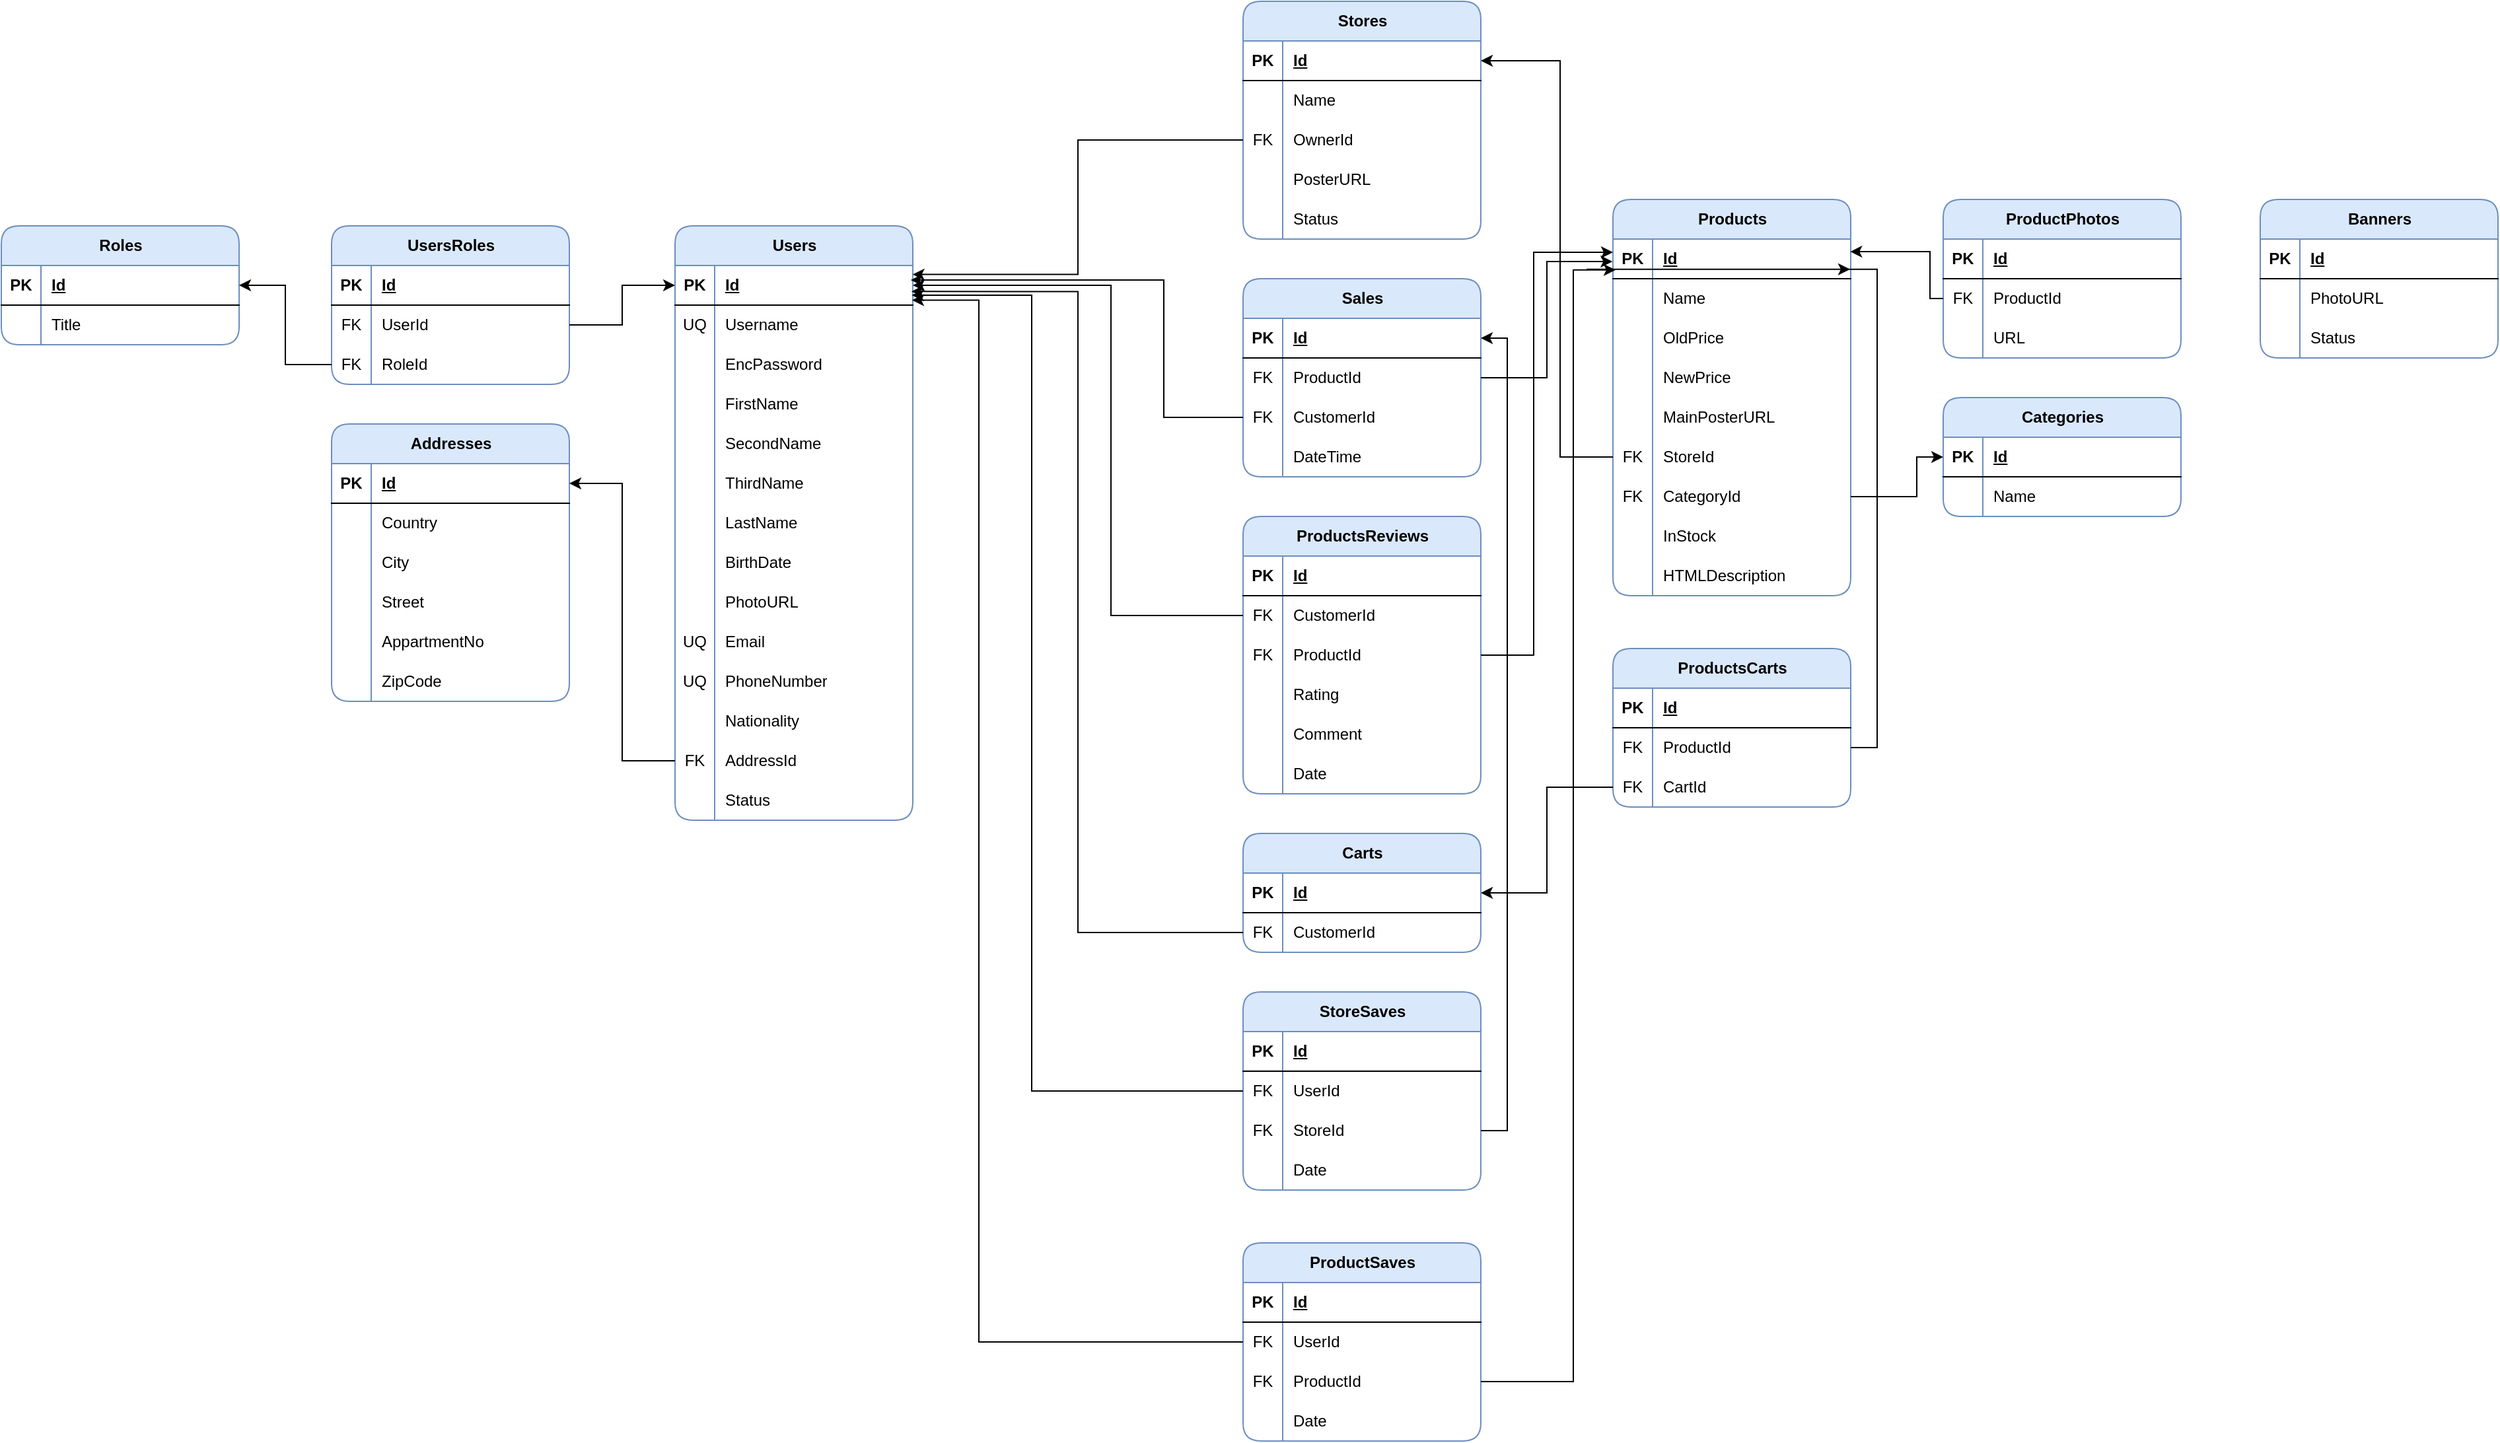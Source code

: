<mxfile version="22.0.2" type="device">
  <diagram name="Page-1" id="3WQYJTIuZauXybV7pUu4">
    <mxGraphModel dx="-2062" dy="1411" grid="1" gridSize="10" guides="1" tooltips="1" connect="1" arrows="1" fold="1" page="1" pageScale="1" pageWidth="850" pageHeight="1100" math="0" shadow="0">
      <root>
        <mxCell id="0" />
        <mxCell id="1" parent="0" />
        <mxCell id="CDMfxLC6Kc1FYKKmBpdF-1" value="Stores" style="shape=table;startSize=30;container=1;collapsible=1;childLayout=tableLayout;fixedRows=1;rowLines=0;fontStyle=1;align=center;resizeLast=1;html=1;fillColor=#dae8fc;strokeColor=#6c8ebf;rounded=1;swimlaneLine=1;shadow=0;" parent="1" vertex="1">
          <mxGeometry x="3650" y="-950" width="180" height="180" as="geometry" />
        </mxCell>
        <mxCell id="CDMfxLC6Kc1FYKKmBpdF-2" value="" style="shape=tableRow;horizontal=0;startSize=0;swimlaneHead=0;swimlaneBody=0;fillColor=none;collapsible=0;dropTarget=0;points=[[0,0.5],[1,0.5]];portConstraint=eastwest;top=0;left=0;right=0;bottom=1;" parent="CDMfxLC6Kc1FYKKmBpdF-1" vertex="1">
          <mxGeometry y="30" width="180" height="30" as="geometry" />
        </mxCell>
        <mxCell id="CDMfxLC6Kc1FYKKmBpdF-3" value="PK" style="shape=partialRectangle;connectable=0;fillColor=none;top=0;left=0;bottom=0;right=0;fontStyle=1;overflow=hidden;whiteSpace=wrap;html=1;" parent="CDMfxLC6Kc1FYKKmBpdF-2" vertex="1">
          <mxGeometry width="30" height="30" as="geometry">
            <mxRectangle width="30" height="30" as="alternateBounds" />
          </mxGeometry>
        </mxCell>
        <mxCell id="CDMfxLC6Kc1FYKKmBpdF-4" value="Id" style="shape=partialRectangle;connectable=0;fillColor=none;top=0;left=0;bottom=0;right=0;align=left;spacingLeft=6;fontStyle=5;overflow=hidden;whiteSpace=wrap;html=1;" parent="CDMfxLC6Kc1FYKKmBpdF-2" vertex="1">
          <mxGeometry x="30" width="150" height="30" as="geometry">
            <mxRectangle width="150" height="30" as="alternateBounds" />
          </mxGeometry>
        </mxCell>
        <mxCell id="CDMfxLC6Kc1FYKKmBpdF-5" value="" style="shape=tableRow;horizontal=0;startSize=0;swimlaneHead=0;swimlaneBody=0;fillColor=none;collapsible=0;dropTarget=0;points=[[0,0.5],[1,0.5]];portConstraint=eastwest;top=0;left=0;right=0;bottom=0;" parent="CDMfxLC6Kc1FYKKmBpdF-1" vertex="1">
          <mxGeometry y="60" width="180" height="30" as="geometry" />
        </mxCell>
        <mxCell id="CDMfxLC6Kc1FYKKmBpdF-6" value="" style="shape=partialRectangle;connectable=0;fillColor=none;top=0;left=0;bottom=0;right=0;editable=1;overflow=hidden;whiteSpace=wrap;html=1;" parent="CDMfxLC6Kc1FYKKmBpdF-5" vertex="1">
          <mxGeometry width="30" height="30" as="geometry">
            <mxRectangle width="30" height="30" as="alternateBounds" />
          </mxGeometry>
        </mxCell>
        <mxCell id="CDMfxLC6Kc1FYKKmBpdF-7" value="Name" style="shape=partialRectangle;connectable=0;fillColor=none;top=0;left=0;bottom=0;right=0;align=left;spacingLeft=6;overflow=hidden;whiteSpace=wrap;html=1;" parent="CDMfxLC6Kc1FYKKmBpdF-5" vertex="1">
          <mxGeometry x="30" width="150" height="30" as="geometry">
            <mxRectangle width="150" height="30" as="alternateBounds" />
          </mxGeometry>
        </mxCell>
        <mxCell id="CDMfxLC6Kc1FYKKmBpdF-8" value="" style="shape=tableRow;horizontal=0;startSize=0;swimlaneHead=0;swimlaneBody=0;fillColor=none;collapsible=0;dropTarget=0;points=[[0,0.5],[1,0.5]];portConstraint=eastwest;top=0;left=0;right=0;bottom=0;" parent="CDMfxLC6Kc1FYKKmBpdF-1" vertex="1">
          <mxGeometry y="90" width="180" height="30" as="geometry" />
        </mxCell>
        <mxCell id="CDMfxLC6Kc1FYKKmBpdF-9" value="FK" style="shape=partialRectangle;connectable=0;fillColor=none;top=0;left=0;bottom=0;right=0;editable=1;overflow=hidden;whiteSpace=wrap;html=1;" parent="CDMfxLC6Kc1FYKKmBpdF-8" vertex="1">
          <mxGeometry width="30" height="30" as="geometry">
            <mxRectangle width="30" height="30" as="alternateBounds" />
          </mxGeometry>
        </mxCell>
        <mxCell id="CDMfxLC6Kc1FYKKmBpdF-10" value="OwnerId" style="shape=partialRectangle;connectable=0;fillColor=none;top=0;left=0;bottom=0;right=0;align=left;spacingLeft=6;overflow=hidden;whiteSpace=wrap;html=1;" parent="CDMfxLC6Kc1FYKKmBpdF-8" vertex="1">
          <mxGeometry x="30" width="150" height="30" as="geometry">
            <mxRectangle width="150" height="30" as="alternateBounds" />
          </mxGeometry>
        </mxCell>
        <mxCell id="CDMfxLC6Kc1FYKKmBpdF-11" value="" style="shape=tableRow;horizontal=0;startSize=0;swimlaneHead=0;swimlaneBody=0;fillColor=none;collapsible=0;dropTarget=0;points=[[0,0.5],[1,0.5]];portConstraint=eastwest;top=0;left=0;right=0;bottom=0;" parent="CDMfxLC6Kc1FYKKmBpdF-1" vertex="1">
          <mxGeometry y="120" width="180" height="30" as="geometry" />
        </mxCell>
        <mxCell id="CDMfxLC6Kc1FYKKmBpdF-12" value="" style="shape=partialRectangle;connectable=0;fillColor=none;top=0;left=0;bottom=0;right=0;editable=1;overflow=hidden;whiteSpace=wrap;html=1;" parent="CDMfxLC6Kc1FYKKmBpdF-11" vertex="1">
          <mxGeometry width="30" height="30" as="geometry">
            <mxRectangle width="30" height="30" as="alternateBounds" />
          </mxGeometry>
        </mxCell>
        <mxCell id="CDMfxLC6Kc1FYKKmBpdF-13" value="PosterURL" style="shape=partialRectangle;connectable=0;fillColor=none;top=0;left=0;bottom=0;right=0;align=left;spacingLeft=6;overflow=hidden;whiteSpace=wrap;html=1;" parent="CDMfxLC6Kc1FYKKmBpdF-11" vertex="1">
          <mxGeometry x="30" width="150" height="30" as="geometry">
            <mxRectangle width="150" height="30" as="alternateBounds" />
          </mxGeometry>
        </mxCell>
        <mxCell id="CDMfxLC6Kc1FYKKmBpdF-14" value="" style="shape=tableRow;horizontal=0;startSize=0;swimlaneHead=0;swimlaneBody=0;fillColor=none;collapsible=0;dropTarget=0;points=[[0,0.5],[1,0.5]];portConstraint=eastwest;top=0;left=0;right=0;bottom=0;" parent="CDMfxLC6Kc1FYKKmBpdF-1" vertex="1">
          <mxGeometry y="150" width="180" height="30" as="geometry" />
        </mxCell>
        <mxCell id="CDMfxLC6Kc1FYKKmBpdF-15" value="" style="shape=partialRectangle;connectable=0;fillColor=none;top=0;left=0;bottom=0;right=0;editable=1;overflow=hidden;whiteSpace=wrap;html=1;" parent="CDMfxLC6Kc1FYKKmBpdF-14" vertex="1">
          <mxGeometry width="30" height="30" as="geometry">
            <mxRectangle width="30" height="30" as="alternateBounds" />
          </mxGeometry>
        </mxCell>
        <mxCell id="CDMfxLC6Kc1FYKKmBpdF-16" value="Status" style="shape=partialRectangle;connectable=0;fillColor=none;top=0;left=0;bottom=0;right=0;align=left;spacingLeft=6;overflow=hidden;whiteSpace=wrap;html=1;" parent="CDMfxLC6Kc1FYKKmBpdF-14" vertex="1">
          <mxGeometry x="30" width="150" height="30" as="geometry">
            <mxRectangle width="150" height="30" as="alternateBounds" />
          </mxGeometry>
        </mxCell>
        <mxCell id="CDMfxLC6Kc1FYKKmBpdF-30" value="Products" style="shape=table;startSize=30;container=1;collapsible=1;childLayout=tableLayout;fixedRows=1;rowLines=0;fontStyle=1;align=center;resizeLast=1;html=1;fillColor=#dae8fc;strokeColor=#6c8ebf;rounded=1;swimlaneLine=1;shadow=0;" parent="1" vertex="1">
          <mxGeometry x="3930" y="-800" width="180" height="300" as="geometry" />
        </mxCell>
        <mxCell id="CDMfxLC6Kc1FYKKmBpdF-31" value="" style="shape=tableRow;horizontal=0;startSize=0;swimlaneHead=0;swimlaneBody=0;fillColor=none;collapsible=0;dropTarget=0;points=[[0,0.5],[1,0.5]];portConstraint=eastwest;top=0;left=0;right=0;bottom=1;" parent="CDMfxLC6Kc1FYKKmBpdF-30" vertex="1">
          <mxGeometry y="30" width="180" height="30" as="geometry" />
        </mxCell>
        <mxCell id="CDMfxLC6Kc1FYKKmBpdF-32" value="PK" style="shape=partialRectangle;connectable=0;fillColor=none;top=0;left=0;bottom=0;right=0;fontStyle=1;overflow=hidden;whiteSpace=wrap;html=1;" parent="CDMfxLC6Kc1FYKKmBpdF-31" vertex="1">
          <mxGeometry width="30" height="30" as="geometry">
            <mxRectangle width="30" height="30" as="alternateBounds" />
          </mxGeometry>
        </mxCell>
        <mxCell id="CDMfxLC6Kc1FYKKmBpdF-33" value="Id" style="shape=partialRectangle;connectable=0;fillColor=none;top=0;left=0;bottom=0;right=0;align=left;spacingLeft=6;fontStyle=5;overflow=hidden;whiteSpace=wrap;html=1;" parent="CDMfxLC6Kc1FYKKmBpdF-31" vertex="1">
          <mxGeometry x="30" width="150" height="30" as="geometry">
            <mxRectangle width="150" height="30" as="alternateBounds" />
          </mxGeometry>
        </mxCell>
        <mxCell id="CDMfxLC6Kc1FYKKmBpdF-34" value="" style="shape=tableRow;horizontal=0;startSize=0;swimlaneHead=0;swimlaneBody=0;fillColor=none;collapsible=0;dropTarget=0;points=[[0,0.5],[1,0.5]];portConstraint=eastwest;top=0;left=0;right=0;bottom=0;" parent="CDMfxLC6Kc1FYKKmBpdF-30" vertex="1">
          <mxGeometry y="60" width="180" height="30" as="geometry" />
        </mxCell>
        <mxCell id="CDMfxLC6Kc1FYKKmBpdF-35" value="" style="shape=partialRectangle;connectable=0;fillColor=none;top=0;left=0;bottom=0;right=0;editable=1;overflow=hidden;whiteSpace=wrap;html=1;" parent="CDMfxLC6Kc1FYKKmBpdF-34" vertex="1">
          <mxGeometry width="30" height="30" as="geometry">
            <mxRectangle width="30" height="30" as="alternateBounds" />
          </mxGeometry>
        </mxCell>
        <mxCell id="CDMfxLC6Kc1FYKKmBpdF-36" value="Name" style="shape=partialRectangle;connectable=0;fillColor=none;top=0;left=0;bottom=0;right=0;align=left;spacingLeft=6;overflow=hidden;whiteSpace=wrap;html=1;" parent="CDMfxLC6Kc1FYKKmBpdF-34" vertex="1">
          <mxGeometry x="30" width="150" height="30" as="geometry">
            <mxRectangle width="150" height="30" as="alternateBounds" />
          </mxGeometry>
        </mxCell>
        <mxCell id="CDMfxLC6Kc1FYKKmBpdF-37" value="" style="shape=tableRow;horizontal=0;startSize=0;swimlaneHead=0;swimlaneBody=0;fillColor=none;collapsible=0;dropTarget=0;points=[[0,0.5],[1,0.5]];portConstraint=eastwest;top=0;left=0;right=0;bottom=0;" parent="CDMfxLC6Kc1FYKKmBpdF-30" vertex="1">
          <mxGeometry y="90" width="180" height="30" as="geometry" />
        </mxCell>
        <mxCell id="CDMfxLC6Kc1FYKKmBpdF-38" value="" style="shape=partialRectangle;connectable=0;fillColor=none;top=0;left=0;bottom=0;right=0;editable=1;overflow=hidden;whiteSpace=wrap;html=1;" parent="CDMfxLC6Kc1FYKKmBpdF-37" vertex="1">
          <mxGeometry width="30" height="30" as="geometry">
            <mxRectangle width="30" height="30" as="alternateBounds" />
          </mxGeometry>
        </mxCell>
        <mxCell id="CDMfxLC6Kc1FYKKmBpdF-39" value="OldPrice" style="shape=partialRectangle;connectable=0;fillColor=none;top=0;left=0;bottom=0;right=0;align=left;spacingLeft=6;overflow=hidden;whiteSpace=wrap;html=1;" parent="CDMfxLC6Kc1FYKKmBpdF-37" vertex="1">
          <mxGeometry x="30" width="150" height="30" as="geometry">
            <mxRectangle width="150" height="30" as="alternateBounds" />
          </mxGeometry>
        </mxCell>
        <mxCell id="CDMfxLC6Kc1FYKKmBpdF-40" value="" style="shape=tableRow;horizontal=0;startSize=0;swimlaneHead=0;swimlaneBody=0;fillColor=none;collapsible=0;dropTarget=0;points=[[0,0.5],[1,0.5]];portConstraint=eastwest;top=0;left=0;right=0;bottom=0;" parent="CDMfxLC6Kc1FYKKmBpdF-30" vertex="1">
          <mxGeometry y="120" width="180" height="30" as="geometry" />
        </mxCell>
        <mxCell id="CDMfxLC6Kc1FYKKmBpdF-41" value="" style="shape=partialRectangle;connectable=0;fillColor=none;top=0;left=0;bottom=0;right=0;editable=1;overflow=hidden;whiteSpace=wrap;html=1;" parent="CDMfxLC6Kc1FYKKmBpdF-40" vertex="1">
          <mxGeometry width="30" height="30" as="geometry">
            <mxRectangle width="30" height="30" as="alternateBounds" />
          </mxGeometry>
        </mxCell>
        <mxCell id="CDMfxLC6Kc1FYKKmBpdF-42" value="NewPrice" style="shape=partialRectangle;connectable=0;fillColor=none;top=0;left=0;bottom=0;right=0;align=left;spacingLeft=6;overflow=hidden;whiteSpace=wrap;html=1;" parent="CDMfxLC6Kc1FYKKmBpdF-40" vertex="1">
          <mxGeometry x="30" width="150" height="30" as="geometry">
            <mxRectangle width="150" height="30" as="alternateBounds" />
          </mxGeometry>
        </mxCell>
        <mxCell id="CDMfxLC6Kc1FYKKmBpdF-43" value="" style="shape=tableRow;horizontal=0;startSize=0;swimlaneHead=0;swimlaneBody=0;fillColor=none;collapsible=0;dropTarget=0;points=[[0,0.5],[1,0.5]];portConstraint=eastwest;top=0;left=0;right=0;bottom=0;" parent="CDMfxLC6Kc1FYKKmBpdF-30" vertex="1">
          <mxGeometry y="150" width="180" height="30" as="geometry" />
        </mxCell>
        <mxCell id="CDMfxLC6Kc1FYKKmBpdF-44" value="" style="shape=partialRectangle;connectable=0;fillColor=none;top=0;left=0;bottom=0;right=0;editable=1;overflow=hidden;whiteSpace=wrap;html=1;" parent="CDMfxLC6Kc1FYKKmBpdF-43" vertex="1">
          <mxGeometry width="30" height="30" as="geometry">
            <mxRectangle width="30" height="30" as="alternateBounds" />
          </mxGeometry>
        </mxCell>
        <mxCell id="CDMfxLC6Kc1FYKKmBpdF-45" value="MainPosterURL" style="shape=partialRectangle;connectable=0;fillColor=none;top=0;left=0;bottom=0;right=0;align=left;spacingLeft=6;overflow=hidden;whiteSpace=wrap;html=1;" parent="CDMfxLC6Kc1FYKKmBpdF-43" vertex="1">
          <mxGeometry x="30" width="150" height="30" as="geometry">
            <mxRectangle width="150" height="30" as="alternateBounds" />
          </mxGeometry>
        </mxCell>
        <mxCell id="WzJQMwLUsucO6YOSWv9Q-1" value="" style="shape=tableRow;horizontal=0;startSize=0;swimlaneHead=0;swimlaneBody=0;fillColor=none;collapsible=0;dropTarget=0;points=[[0,0.5],[1,0.5]];portConstraint=eastwest;top=0;left=0;right=0;bottom=0;" parent="CDMfxLC6Kc1FYKKmBpdF-30" vertex="1">
          <mxGeometry y="180" width="180" height="30" as="geometry" />
        </mxCell>
        <mxCell id="WzJQMwLUsucO6YOSWv9Q-2" value="FK" style="shape=partialRectangle;connectable=0;fillColor=none;top=0;left=0;bottom=0;right=0;editable=1;overflow=hidden;whiteSpace=wrap;html=1;" parent="WzJQMwLUsucO6YOSWv9Q-1" vertex="1">
          <mxGeometry width="30" height="30" as="geometry">
            <mxRectangle width="30" height="30" as="alternateBounds" />
          </mxGeometry>
        </mxCell>
        <mxCell id="WzJQMwLUsucO6YOSWv9Q-3" value="StoreId" style="shape=partialRectangle;connectable=0;fillColor=none;top=0;left=0;bottom=0;right=0;align=left;spacingLeft=6;overflow=hidden;whiteSpace=wrap;html=1;" parent="WzJQMwLUsucO6YOSWv9Q-1" vertex="1">
          <mxGeometry x="30" width="150" height="30" as="geometry">
            <mxRectangle width="150" height="30" as="alternateBounds" />
          </mxGeometry>
        </mxCell>
        <mxCell id="n1Hr6qY53XbZJIWAVPny-1" value="" style="shape=tableRow;horizontal=0;startSize=0;swimlaneHead=0;swimlaneBody=0;fillColor=none;collapsible=0;dropTarget=0;points=[[0,0.5],[1,0.5]];portConstraint=eastwest;top=0;left=0;right=0;bottom=0;" parent="CDMfxLC6Kc1FYKKmBpdF-30" vertex="1">
          <mxGeometry y="210" width="180" height="30" as="geometry" />
        </mxCell>
        <mxCell id="n1Hr6qY53XbZJIWAVPny-2" value="FK" style="shape=partialRectangle;connectable=0;fillColor=none;top=0;left=0;bottom=0;right=0;editable=1;overflow=hidden;whiteSpace=wrap;html=1;" parent="n1Hr6qY53XbZJIWAVPny-1" vertex="1">
          <mxGeometry width="30" height="30" as="geometry">
            <mxRectangle width="30" height="30" as="alternateBounds" />
          </mxGeometry>
        </mxCell>
        <mxCell id="n1Hr6qY53XbZJIWAVPny-3" value="CategoryId" style="shape=partialRectangle;connectable=0;fillColor=none;top=0;left=0;bottom=0;right=0;align=left;spacingLeft=6;overflow=hidden;whiteSpace=wrap;html=1;" parent="n1Hr6qY53XbZJIWAVPny-1" vertex="1">
          <mxGeometry x="30" width="150" height="30" as="geometry">
            <mxRectangle width="150" height="30" as="alternateBounds" />
          </mxGeometry>
        </mxCell>
        <mxCell id="n1Hr6qY53XbZJIWAVPny-4" value="" style="shape=tableRow;horizontal=0;startSize=0;swimlaneHead=0;swimlaneBody=0;fillColor=none;collapsible=0;dropTarget=0;points=[[0,0.5],[1,0.5]];portConstraint=eastwest;top=0;left=0;right=0;bottom=0;" parent="CDMfxLC6Kc1FYKKmBpdF-30" vertex="1">
          <mxGeometry y="240" width="180" height="30" as="geometry" />
        </mxCell>
        <mxCell id="n1Hr6qY53XbZJIWAVPny-5" value="" style="shape=partialRectangle;connectable=0;fillColor=none;top=0;left=0;bottom=0;right=0;editable=1;overflow=hidden;whiteSpace=wrap;html=1;" parent="n1Hr6qY53XbZJIWAVPny-4" vertex="1">
          <mxGeometry width="30" height="30" as="geometry">
            <mxRectangle width="30" height="30" as="alternateBounds" />
          </mxGeometry>
        </mxCell>
        <mxCell id="n1Hr6qY53XbZJIWAVPny-6" value="InStock" style="shape=partialRectangle;connectable=0;fillColor=none;top=0;left=0;bottom=0;right=0;align=left;spacingLeft=6;overflow=hidden;whiteSpace=wrap;html=1;" parent="n1Hr6qY53XbZJIWAVPny-4" vertex="1">
          <mxGeometry x="30" width="150" height="30" as="geometry">
            <mxRectangle width="150" height="30" as="alternateBounds" />
          </mxGeometry>
        </mxCell>
        <mxCell id="9xNqdDqSjwiW76E896Mn-28" value="" style="shape=tableRow;horizontal=0;startSize=0;swimlaneHead=0;swimlaneBody=0;fillColor=none;collapsible=0;dropTarget=0;points=[[0,0.5],[1,0.5]];portConstraint=eastwest;top=0;left=0;right=0;bottom=0;" parent="CDMfxLC6Kc1FYKKmBpdF-30" vertex="1">
          <mxGeometry y="270" width="180" height="30" as="geometry" />
        </mxCell>
        <mxCell id="9xNqdDqSjwiW76E896Mn-29" value="" style="shape=partialRectangle;connectable=0;fillColor=none;top=0;left=0;bottom=0;right=0;editable=1;overflow=hidden;whiteSpace=wrap;html=1;" parent="9xNqdDqSjwiW76E896Mn-28" vertex="1">
          <mxGeometry width="30" height="30" as="geometry">
            <mxRectangle width="30" height="30" as="alternateBounds" />
          </mxGeometry>
        </mxCell>
        <mxCell id="9xNqdDqSjwiW76E896Mn-30" value="HTMLDescription" style="shape=partialRectangle;connectable=0;fillColor=none;top=0;left=0;bottom=0;right=0;align=left;spacingLeft=6;overflow=hidden;whiteSpace=wrap;html=1;" parent="9xNqdDqSjwiW76E896Mn-28" vertex="1">
          <mxGeometry x="30" width="150" height="30" as="geometry">
            <mxRectangle width="150" height="30" as="alternateBounds" />
          </mxGeometry>
        </mxCell>
        <mxCell id="CDMfxLC6Kc1FYKKmBpdF-46" value="Sales" style="shape=table;startSize=30;container=1;collapsible=1;childLayout=tableLayout;fixedRows=1;rowLines=0;fontStyle=1;align=center;resizeLast=1;html=1;fillColor=#dae8fc;strokeColor=#6c8ebf;rounded=1;swimlaneLine=1;shadow=0;" parent="1" vertex="1">
          <mxGeometry x="3650" y="-740" width="180" height="150" as="geometry" />
        </mxCell>
        <mxCell id="CDMfxLC6Kc1FYKKmBpdF-47" value="" style="shape=tableRow;horizontal=0;startSize=0;swimlaneHead=0;swimlaneBody=0;fillColor=none;collapsible=0;dropTarget=0;points=[[0,0.5],[1,0.5]];portConstraint=eastwest;top=0;left=0;right=0;bottom=1;" parent="CDMfxLC6Kc1FYKKmBpdF-46" vertex="1">
          <mxGeometry y="30" width="180" height="30" as="geometry" />
        </mxCell>
        <mxCell id="CDMfxLC6Kc1FYKKmBpdF-48" value="PK" style="shape=partialRectangle;connectable=0;fillColor=none;top=0;left=0;bottom=0;right=0;fontStyle=1;overflow=hidden;whiteSpace=wrap;html=1;" parent="CDMfxLC6Kc1FYKKmBpdF-47" vertex="1">
          <mxGeometry width="30" height="30" as="geometry">
            <mxRectangle width="30" height="30" as="alternateBounds" />
          </mxGeometry>
        </mxCell>
        <mxCell id="CDMfxLC6Kc1FYKKmBpdF-49" value="Id" style="shape=partialRectangle;connectable=0;fillColor=none;top=0;left=0;bottom=0;right=0;align=left;spacingLeft=6;fontStyle=5;overflow=hidden;whiteSpace=wrap;html=1;" parent="CDMfxLC6Kc1FYKKmBpdF-47" vertex="1">
          <mxGeometry x="30" width="150" height="30" as="geometry">
            <mxRectangle width="150" height="30" as="alternateBounds" />
          </mxGeometry>
        </mxCell>
        <mxCell id="CDMfxLC6Kc1FYKKmBpdF-50" value="" style="shape=tableRow;horizontal=0;startSize=0;swimlaneHead=0;swimlaneBody=0;fillColor=none;collapsible=0;dropTarget=0;points=[[0,0.5],[1,0.5]];portConstraint=eastwest;top=0;left=0;right=0;bottom=0;" parent="CDMfxLC6Kc1FYKKmBpdF-46" vertex="1">
          <mxGeometry y="60" width="180" height="30" as="geometry" />
        </mxCell>
        <mxCell id="CDMfxLC6Kc1FYKKmBpdF-51" value="FK" style="shape=partialRectangle;connectable=0;fillColor=none;top=0;left=0;bottom=0;right=0;editable=1;overflow=hidden;whiteSpace=wrap;html=1;" parent="CDMfxLC6Kc1FYKKmBpdF-50" vertex="1">
          <mxGeometry width="30" height="30" as="geometry">
            <mxRectangle width="30" height="30" as="alternateBounds" />
          </mxGeometry>
        </mxCell>
        <mxCell id="CDMfxLC6Kc1FYKKmBpdF-52" value="ProductId" style="shape=partialRectangle;connectable=0;fillColor=none;top=0;left=0;bottom=0;right=0;align=left;spacingLeft=6;overflow=hidden;whiteSpace=wrap;html=1;" parent="CDMfxLC6Kc1FYKKmBpdF-50" vertex="1">
          <mxGeometry x="30" width="150" height="30" as="geometry">
            <mxRectangle width="150" height="30" as="alternateBounds" />
          </mxGeometry>
        </mxCell>
        <mxCell id="CDMfxLC6Kc1FYKKmBpdF-53" value="" style="shape=tableRow;horizontal=0;startSize=0;swimlaneHead=0;swimlaneBody=0;fillColor=none;collapsible=0;dropTarget=0;points=[[0,0.5],[1,0.5]];portConstraint=eastwest;top=0;left=0;right=0;bottom=0;" parent="CDMfxLC6Kc1FYKKmBpdF-46" vertex="1">
          <mxGeometry y="90" width="180" height="30" as="geometry" />
        </mxCell>
        <mxCell id="CDMfxLC6Kc1FYKKmBpdF-54" value="FK" style="shape=partialRectangle;connectable=0;fillColor=none;top=0;left=0;bottom=0;right=0;editable=1;overflow=hidden;whiteSpace=wrap;html=1;" parent="CDMfxLC6Kc1FYKKmBpdF-53" vertex="1">
          <mxGeometry width="30" height="30" as="geometry">
            <mxRectangle width="30" height="30" as="alternateBounds" />
          </mxGeometry>
        </mxCell>
        <mxCell id="CDMfxLC6Kc1FYKKmBpdF-55" value="CustomerId" style="shape=partialRectangle;connectable=0;fillColor=none;top=0;left=0;bottom=0;right=0;align=left;spacingLeft=6;overflow=hidden;whiteSpace=wrap;html=1;" parent="CDMfxLC6Kc1FYKKmBpdF-53" vertex="1">
          <mxGeometry x="30" width="150" height="30" as="geometry">
            <mxRectangle width="150" height="30" as="alternateBounds" />
          </mxGeometry>
        </mxCell>
        <mxCell id="CDMfxLC6Kc1FYKKmBpdF-56" value="" style="shape=tableRow;horizontal=0;startSize=0;swimlaneHead=0;swimlaneBody=0;fillColor=none;collapsible=0;dropTarget=0;points=[[0,0.5],[1,0.5]];portConstraint=eastwest;top=0;left=0;right=0;bottom=0;" parent="CDMfxLC6Kc1FYKKmBpdF-46" vertex="1">
          <mxGeometry y="120" width="180" height="30" as="geometry" />
        </mxCell>
        <mxCell id="CDMfxLC6Kc1FYKKmBpdF-57" value="" style="shape=partialRectangle;connectable=0;fillColor=none;top=0;left=0;bottom=0;right=0;editable=1;overflow=hidden;whiteSpace=wrap;html=1;" parent="CDMfxLC6Kc1FYKKmBpdF-56" vertex="1">
          <mxGeometry width="30" height="30" as="geometry">
            <mxRectangle width="30" height="30" as="alternateBounds" />
          </mxGeometry>
        </mxCell>
        <mxCell id="CDMfxLC6Kc1FYKKmBpdF-58" value="DateTime" style="shape=partialRectangle;connectable=0;fillColor=none;top=0;left=0;bottom=0;right=0;align=left;spacingLeft=6;overflow=hidden;whiteSpace=wrap;html=1;" parent="CDMfxLC6Kc1FYKKmBpdF-56" vertex="1">
          <mxGeometry x="30" width="150" height="30" as="geometry">
            <mxRectangle width="150" height="30" as="alternateBounds" />
          </mxGeometry>
        </mxCell>
        <mxCell id="CDMfxLC6Kc1FYKKmBpdF-59" value="ProductPhotos" style="shape=table;startSize=30;container=1;collapsible=1;childLayout=tableLayout;fixedRows=1;rowLines=0;fontStyle=1;align=center;resizeLast=1;html=1;fillColor=#dae8fc;strokeColor=#6c8ebf;rounded=1;swimlaneLine=1;shadow=0;" parent="1" vertex="1">
          <mxGeometry x="4180" y="-800" width="180" height="120" as="geometry" />
        </mxCell>
        <mxCell id="CDMfxLC6Kc1FYKKmBpdF-60" value="" style="shape=tableRow;horizontal=0;startSize=0;swimlaneHead=0;swimlaneBody=0;fillColor=none;collapsible=0;dropTarget=0;points=[[0,0.5],[1,0.5]];portConstraint=eastwest;top=0;left=0;right=0;bottom=1;" parent="CDMfxLC6Kc1FYKKmBpdF-59" vertex="1">
          <mxGeometry y="30" width="180" height="30" as="geometry" />
        </mxCell>
        <mxCell id="CDMfxLC6Kc1FYKKmBpdF-61" value="PK" style="shape=partialRectangle;connectable=0;fillColor=none;top=0;left=0;bottom=0;right=0;fontStyle=1;overflow=hidden;whiteSpace=wrap;html=1;" parent="CDMfxLC6Kc1FYKKmBpdF-60" vertex="1">
          <mxGeometry width="30" height="30" as="geometry">
            <mxRectangle width="30" height="30" as="alternateBounds" />
          </mxGeometry>
        </mxCell>
        <mxCell id="CDMfxLC6Kc1FYKKmBpdF-62" value="Id" style="shape=partialRectangle;connectable=0;fillColor=none;top=0;left=0;bottom=0;right=0;align=left;spacingLeft=6;fontStyle=5;overflow=hidden;whiteSpace=wrap;html=1;" parent="CDMfxLC6Kc1FYKKmBpdF-60" vertex="1">
          <mxGeometry x="30" width="150" height="30" as="geometry">
            <mxRectangle width="150" height="30" as="alternateBounds" />
          </mxGeometry>
        </mxCell>
        <mxCell id="CDMfxLC6Kc1FYKKmBpdF-63" value="" style="shape=tableRow;horizontal=0;startSize=0;swimlaneHead=0;swimlaneBody=0;fillColor=none;collapsible=0;dropTarget=0;points=[[0,0.5],[1,0.5]];portConstraint=eastwest;top=0;left=0;right=0;bottom=0;" parent="CDMfxLC6Kc1FYKKmBpdF-59" vertex="1">
          <mxGeometry y="60" width="180" height="30" as="geometry" />
        </mxCell>
        <mxCell id="CDMfxLC6Kc1FYKKmBpdF-64" value="FK" style="shape=partialRectangle;connectable=0;fillColor=none;top=0;left=0;bottom=0;right=0;editable=1;overflow=hidden;whiteSpace=wrap;html=1;" parent="CDMfxLC6Kc1FYKKmBpdF-63" vertex="1">
          <mxGeometry width="30" height="30" as="geometry">
            <mxRectangle width="30" height="30" as="alternateBounds" />
          </mxGeometry>
        </mxCell>
        <mxCell id="CDMfxLC6Kc1FYKKmBpdF-65" value="ProductId" style="shape=partialRectangle;connectable=0;fillColor=none;top=0;left=0;bottom=0;right=0;align=left;spacingLeft=6;overflow=hidden;whiteSpace=wrap;html=1;" parent="CDMfxLC6Kc1FYKKmBpdF-63" vertex="1">
          <mxGeometry x="30" width="150" height="30" as="geometry">
            <mxRectangle width="150" height="30" as="alternateBounds" />
          </mxGeometry>
        </mxCell>
        <mxCell id="CDMfxLC6Kc1FYKKmBpdF-66" value="" style="shape=tableRow;horizontal=0;startSize=0;swimlaneHead=0;swimlaneBody=0;fillColor=none;collapsible=0;dropTarget=0;points=[[0,0.5],[1,0.5]];portConstraint=eastwest;top=0;left=0;right=0;bottom=0;" parent="CDMfxLC6Kc1FYKKmBpdF-59" vertex="1">
          <mxGeometry y="90" width="180" height="30" as="geometry" />
        </mxCell>
        <mxCell id="CDMfxLC6Kc1FYKKmBpdF-67" value="" style="shape=partialRectangle;connectable=0;fillColor=none;top=0;left=0;bottom=0;right=0;editable=1;overflow=hidden;whiteSpace=wrap;html=1;" parent="CDMfxLC6Kc1FYKKmBpdF-66" vertex="1">
          <mxGeometry width="30" height="30" as="geometry">
            <mxRectangle width="30" height="30" as="alternateBounds" />
          </mxGeometry>
        </mxCell>
        <mxCell id="CDMfxLC6Kc1FYKKmBpdF-68" value="URL" style="shape=partialRectangle;connectable=0;fillColor=none;top=0;left=0;bottom=0;right=0;align=left;spacingLeft=6;overflow=hidden;whiteSpace=wrap;html=1;" parent="CDMfxLC6Kc1FYKKmBpdF-66" vertex="1">
          <mxGeometry x="30" width="150" height="30" as="geometry">
            <mxRectangle width="150" height="30" as="alternateBounds" />
          </mxGeometry>
        </mxCell>
        <mxCell id="CDMfxLC6Kc1FYKKmBpdF-69" value="ProductsCarts" style="shape=table;startSize=30;container=1;collapsible=1;childLayout=tableLayout;fixedRows=1;rowLines=0;fontStyle=1;align=center;resizeLast=1;html=1;fillColor=#dae8fc;strokeColor=#6c8ebf;rounded=1;swimlaneLine=1;shadow=0;" parent="1" vertex="1">
          <mxGeometry x="3930" y="-460" width="180" height="120" as="geometry">
            <mxRectangle x="4300" y="-90" width="120" height="30" as="alternateBounds" />
          </mxGeometry>
        </mxCell>
        <mxCell id="CDMfxLC6Kc1FYKKmBpdF-70" value="" style="shape=tableRow;horizontal=0;startSize=0;swimlaneHead=0;swimlaneBody=0;fillColor=none;collapsible=0;dropTarget=0;points=[[0,0.5],[1,0.5]];portConstraint=eastwest;top=0;left=0;right=0;bottom=1;" parent="CDMfxLC6Kc1FYKKmBpdF-69" vertex="1">
          <mxGeometry y="30" width="180" height="30" as="geometry" />
        </mxCell>
        <mxCell id="CDMfxLC6Kc1FYKKmBpdF-71" value="PK" style="shape=partialRectangle;connectable=0;fillColor=none;top=0;left=0;bottom=0;right=0;fontStyle=1;overflow=hidden;whiteSpace=wrap;html=1;" parent="CDMfxLC6Kc1FYKKmBpdF-70" vertex="1">
          <mxGeometry width="30" height="30" as="geometry">
            <mxRectangle width="30" height="30" as="alternateBounds" />
          </mxGeometry>
        </mxCell>
        <mxCell id="CDMfxLC6Kc1FYKKmBpdF-72" value="Id" style="shape=partialRectangle;connectable=0;fillColor=none;top=0;left=0;bottom=0;right=0;align=left;spacingLeft=6;fontStyle=5;overflow=hidden;whiteSpace=wrap;html=1;" parent="CDMfxLC6Kc1FYKKmBpdF-70" vertex="1">
          <mxGeometry x="30" width="150" height="30" as="geometry">
            <mxRectangle width="150" height="30" as="alternateBounds" />
          </mxGeometry>
        </mxCell>
        <mxCell id="CDMfxLC6Kc1FYKKmBpdF-73" value="" style="shape=tableRow;horizontal=0;startSize=0;swimlaneHead=0;swimlaneBody=0;fillColor=none;collapsible=0;dropTarget=0;points=[[0,0.5],[1,0.5]];portConstraint=eastwest;top=0;left=0;right=0;bottom=0;" parent="CDMfxLC6Kc1FYKKmBpdF-69" vertex="1">
          <mxGeometry y="60" width="180" height="30" as="geometry" />
        </mxCell>
        <mxCell id="CDMfxLC6Kc1FYKKmBpdF-74" value="FK" style="shape=partialRectangle;connectable=0;fillColor=none;top=0;left=0;bottom=0;right=0;editable=1;overflow=hidden;whiteSpace=wrap;html=1;" parent="CDMfxLC6Kc1FYKKmBpdF-73" vertex="1">
          <mxGeometry width="30" height="30" as="geometry">
            <mxRectangle width="30" height="30" as="alternateBounds" />
          </mxGeometry>
        </mxCell>
        <mxCell id="CDMfxLC6Kc1FYKKmBpdF-75" value="ProductId" style="shape=partialRectangle;connectable=0;fillColor=none;top=0;left=0;bottom=0;right=0;align=left;spacingLeft=6;overflow=hidden;whiteSpace=wrap;html=1;" parent="CDMfxLC6Kc1FYKKmBpdF-73" vertex="1">
          <mxGeometry x="30" width="150" height="30" as="geometry">
            <mxRectangle width="150" height="30" as="alternateBounds" />
          </mxGeometry>
        </mxCell>
        <mxCell id="CDMfxLC6Kc1FYKKmBpdF-76" value="" style="shape=tableRow;horizontal=0;startSize=0;swimlaneHead=0;swimlaneBody=0;fillColor=none;collapsible=0;dropTarget=0;points=[[0,0.5],[1,0.5]];portConstraint=eastwest;top=0;left=0;right=0;bottom=0;" parent="CDMfxLC6Kc1FYKKmBpdF-69" vertex="1">
          <mxGeometry y="90" width="180" height="30" as="geometry" />
        </mxCell>
        <mxCell id="CDMfxLC6Kc1FYKKmBpdF-77" value="FK" style="shape=partialRectangle;connectable=0;fillColor=none;top=0;left=0;bottom=0;right=0;editable=1;overflow=hidden;whiteSpace=wrap;html=1;" parent="CDMfxLC6Kc1FYKKmBpdF-76" vertex="1">
          <mxGeometry width="30" height="30" as="geometry">
            <mxRectangle width="30" height="30" as="alternateBounds" />
          </mxGeometry>
        </mxCell>
        <mxCell id="CDMfxLC6Kc1FYKKmBpdF-78" value="CartId" style="shape=partialRectangle;connectable=0;fillColor=none;top=0;left=0;bottom=0;right=0;align=left;spacingLeft=6;overflow=hidden;whiteSpace=wrap;html=1;" parent="CDMfxLC6Kc1FYKKmBpdF-76" vertex="1">
          <mxGeometry x="30" width="150" height="30" as="geometry">
            <mxRectangle width="150" height="30" as="alternateBounds" />
          </mxGeometry>
        </mxCell>
        <mxCell id="CDMfxLC6Kc1FYKKmBpdF-79" value="Carts" style="shape=table;startSize=30;container=1;collapsible=1;childLayout=tableLayout;fixedRows=1;rowLines=0;fontStyle=1;align=center;resizeLast=1;html=1;fillColor=#dae8fc;strokeColor=#6c8ebf;rounded=1;swimlaneLine=1;shadow=0;" parent="1" vertex="1">
          <mxGeometry x="3650" y="-320" width="180" height="90" as="geometry" />
        </mxCell>
        <mxCell id="CDMfxLC6Kc1FYKKmBpdF-80" value="" style="shape=tableRow;horizontal=0;startSize=0;swimlaneHead=0;swimlaneBody=0;fillColor=none;collapsible=0;dropTarget=0;points=[[0,0.5],[1,0.5]];portConstraint=eastwest;top=0;left=0;right=0;bottom=1;" parent="CDMfxLC6Kc1FYKKmBpdF-79" vertex="1">
          <mxGeometry y="30" width="180" height="30" as="geometry" />
        </mxCell>
        <mxCell id="CDMfxLC6Kc1FYKKmBpdF-81" value="PK" style="shape=partialRectangle;connectable=0;fillColor=none;top=0;left=0;bottom=0;right=0;fontStyle=1;overflow=hidden;whiteSpace=wrap;html=1;" parent="CDMfxLC6Kc1FYKKmBpdF-80" vertex="1">
          <mxGeometry width="30" height="30" as="geometry">
            <mxRectangle width="30" height="30" as="alternateBounds" />
          </mxGeometry>
        </mxCell>
        <mxCell id="CDMfxLC6Kc1FYKKmBpdF-82" value="Id" style="shape=partialRectangle;connectable=0;fillColor=none;top=0;left=0;bottom=0;right=0;align=left;spacingLeft=6;fontStyle=5;overflow=hidden;whiteSpace=wrap;html=1;" parent="CDMfxLC6Kc1FYKKmBpdF-80" vertex="1">
          <mxGeometry x="30" width="150" height="30" as="geometry">
            <mxRectangle width="150" height="30" as="alternateBounds" />
          </mxGeometry>
        </mxCell>
        <mxCell id="CDMfxLC6Kc1FYKKmBpdF-83" value="" style="shape=tableRow;horizontal=0;startSize=0;swimlaneHead=0;swimlaneBody=0;fillColor=none;collapsible=0;dropTarget=0;points=[[0,0.5],[1,0.5]];portConstraint=eastwest;top=0;left=0;right=0;bottom=0;" parent="CDMfxLC6Kc1FYKKmBpdF-79" vertex="1">
          <mxGeometry y="60" width="180" height="30" as="geometry" />
        </mxCell>
        <mxCell id="CDMfxLC6Kc1FYKKmBpdF-84" value="FK" style="shape=partialRectangle;connectable=0;fillColor=none;top=0;left=0;bottom=0;right=0;editable=1;overflow=hidden;whiteSpace=wrap;html=1;" parent="CDMfxLC6Kc1FYKKmBpdF-83" vertex="1">
          <mxGeometry width="30" height="30" as="geometry">
            <mxRectangle width="30" height="30" as="alternateBounds" />
          </mxGeometry>
        </mxCell>
        <mxCell id="CDMfxLC6Kc1FYKKmBpdF-85" value="CustomerId" style="shape=partialRectangle;connectable=0;fillColor=none;top=0;left=0;bottom=0;right=0;align=left;spacingLeft=6;overflow=hidden;whiteSpace=wrap;html=1;" parent="CDMfxLC6Kc1FYKKmBpdF-83" vertex="1">
          <mxGeometry x="30" width="150" height="30" as="geometry">
            <mxRectangle width="150" height="30" as="alternateBounds" />
          </mxGeometry>
        </mxCell>
        <mxCell id="CDMfxLC6Kc1FYKKmBpdF-86" value="StoreSaves" style="shape=table;startSize=30;container=1;collapsible=1;childLayout=tableLayout;fixedRows=1;rowLines=0;fontStyle=1;align=center;resizeLast=1;html=1;fillColor=#dae8fc;strokeColor=#6c8ebf;rounded=1;swimlaneLine=1;shadow=0;" parent="1" vertex="1">
          <mxGeometry x="3650" y="-200" width="180" height="150" as="geometry" />
        </mxCell>
        <mxCell id="CDMfxLC6Kc1FYKKmBpdF-87" value="" style="shape=tableRow;horizontal=0;startSize=0;swimlaneHead=0;swimlaneBody=0;fillColor=none;collapsible=0;dropTarget=0;points=[[0,0.5],[1,0.5]];portConstraint=eastwest;top=0;left=0;right=0;bottom=1;" parent="CDMfxLC6Kc1FYKKmBpdF-86" vertex="1">
          <mxGeometry y="30" width="180" height="30" as="geometry" />
        </mxCell>
        <mxCell id="CDMfxLC6Kc1FYKKmBpdF-88" value="PK" style="shape=partialRectangle;connectable=0;fillColor=none;top=0;left=0;bottom=0;right=0;fontStyle=1;overflow=hidden;whiteSpace=wrap;html=1;" parent="CDMfxLC6Kc1FYKKmBpdF-87" vertex="1">
          <mxGeometry width="30" height="30" as="geometry">
            <mxRectangle width="30" height="30" as="alternateBounds" />
          </mxGeometry>
        </mxCell>
        <mxCell id="CDMfxLC6Kc1FYKKmBpdF-89" value="Id" style="shape=partialRectangle;connectable=0;fillColor=none;top=0;left=0;bottom=0;right=0;align=left;spacingLeft=6;fontStyle=5;overflow=hidden;whiteSpace=wrap;html=1;" parent="CDMfxLC6Kc1FYKKmBpdF-87" vertex="1">
          <mxGeometry x="30" width="150" height="30" as="geometry">
            <mxRectangle width="150" height="30" as="alternateBounds" />
          </mxGeometry>
        </mxCell>
        <mxCell id="CDMfxLC6Kc1FYKKmBpdF-90" value="" style="shape=tableRow;horizontal=0;startSize=0;swimlaneHead=0;swimlaneBody=0;fillColor=none;collapsible=0;dropTarget=0;points=[[0,0.5],[1,0.5]];portConstraint=eastwest;top=0;left=0;right=0;bottom=0;" parent="CDMfxLC6Kc1FYKKmBpdF-86" vertex="1">
          <mxGeometry y="60" width="180" height="30" as="geometry" />
        </mxCell>
        <mxCell id="CDMfxLC6Kc1FYKKmBpdF-91" value="FK" style="shape=partialRectangle;connectable=0;fillColor=none;top=0;left=0;bottom=0;right=0;editable=1;overflow=hidden;whiteSpace=wrap;html=1;" parent="CDMfxLC6Kc1FYKKmBpdF-90" vertex="1">
          <mxGeometry width="30" height="30" as="geometry">
            <mxRectangle width="30" height="30" as="alternateBounds" />
          </mxGeometry>
        </mxCell>
        <mxCell id="CDMfxLC6Kc1FYKKmBpdF-92" value="UserId" style="shape=partialRectangle;connectable=0;fillColor=none;top=0;left=0;bottom=0;right=0;align=left;spacingLeft=6;overflow=hidden;whiteSpace=wrap;html=1;" parent="CDMfxLC6Kc1FYKKmBpdF-90" vertex="1">
          <mxGeometry x="30" width="150" height="30" as="geometry">
            <mxRectangle width="150" height="30" as="alternateBounds" />
          </mxGeometry>
        </mxCell>
        <mxCell id="CDMfxLC6Kc1FYKKmBpdF-93" value="" style="shape=tableRow;horizontal=0;startSize=0;swimlaneHead=0;swimlaneBody=0;fillColor=none;collapsible=0;dropTarget=0;points=[[0,0.5],[1,0.5]];portConstraint=eastwest;top=0;left=0;right=0;bottom=0;" parent="CDMfxLC6Kc1FYKKmBpdF-86" vertex="1">
          <mxGeometry y="90" width="180" height="30" as="geometry" />
        </mxCell>
        <mxCell id="CDMfxLC6Kc1FYKKmBpdF-94" value="FK" style="shape=partialRectangle;connectable=0;fillColor=none;top=0;left=0;bottom=0;right=0;editable=1;overflow=hidden;whiteSpace=wrap;html=1;" parent="CDMfxLC6Kc1FYKKmBpdF-93" vertex="1">
          <mxGeometry width="30" height="30" as="geometry">
            <mxRectangle width="30" height="30" as="alternateBounds" />
          </mxGeometry>
        </mxCell>
        <mxCell id="CDMfxLC6Kc1FYKKmBpdF-95" value="StoreId" style="shape=partialRectangle;connectable=0;fillColor=none;top=0;left=0;bottom=0;right=0;align=left;spacingLeft=6;overflow=hidden;whiteSpace=wrap;html=1;" parent="CDMfxLC6Kc1FYKKmBpdF-93" vertex="1">
          <mxGeometry x="30" width="150" height="30" as="geometry">
            <mxRectangle width="150" height="30" as="alternateBounds" />
          </mxGeometry>
        </mxCell>
        <mxCell id="CDMfxLC6Kc1FYKKmBpdF-96" value="" style="shape=tableRow;horizontal=0;startSize=0;swimlaneHead=0;swimlaneBody=0;fillColor=none;collapsible=0;dropTarget=0;points=[[0,0.5],[1,0.5]];portConstraint=eastwest;top=0;left=0;right=0;bottom=0;" parent="CDMfxLC6Kc1FYKKmBpdF-86" vertex="1">
          <mxGeometry y="120" width="180" height="30" as="geometry" />
        </mxCell>
        <mxCell id="CDMfxLC6Kc1FYKKmBpdF-97" value="" style="shape=partialRectangle;connectable=0;fillColor=none;top=0;left=0;bottom=0;right=0;editable=1;overflow=hidden;whiteSpace=wrap;html=1;" parent="CDMfxLC6Kc1FYKKmBpdF-96" vertex="1">
          <mxGeometry width="30" height="30" as="geometry">
            <mxRectangle width="30" height="30" as="alternateBounds" />
          </mxGeometry>
        </mxCell>
        <mxCell id="CDMfxLC6Kc1FYKKmBpdF-98" value="Date" style="shape=partialRectangle;connectable=0;fillColor=none;top=0;left=0;bottom=0;right=0;align=left;spacingLeft=6;overflow=hidden;whiteSpace=wrap;html=1;" parent="CDMfxLC6Kc1FYKKmBpdF-96" vertex="1">
          <mxGeometry x="30" width="150" height="30" as="geometry">
            <mxRectangle width="150" height="30" as="alternateBounds" />
          </mxGeometry>
        </mxCell>
        <mxCell id="CDMfxLC6Kc1FYKKmBpdF-99" value="ProductSaves" style="shape=table;startSize=30;container=1;collapsible=1;childLayout=tableLayout;fixedRows=1;rowLines=0;fontStyle=1;align=center;resizeLast=1;html=1;fillColor=#dae8fc;strokeColor=#6c8ebf;rounded=1;swimlaneLine=1;shadow=0;" parent="1" vertex="1">
          <mxGeometry x="3650" y="-10" width="180" height="150" as="geometry" />
        </mxCell>
        <mxCell id="CDMfxLC6Kc1FYKKmBpdF-100" value="" style="shape=tableRow;horizontal=0;startSize=0;swimlaneHead=0;swimlaneBody=0;fillColor=none;collapsible=0;dropTarget=0;points=[[0,0.5],[1,0.5]];portConstraint=eastwest;top=0;left=0;right=0;bottom=1;" parent="CDMfxLC6Kc1FYKKmBpdF-99" vertex="1">
          <mxGeometry y="30" width="180" height="30" as="geometry" />
        </mxCell>
        <mxCell id="CDMfxLC6Kc1FYKKmBpdF-101" value="PK" style="shape=partialRectangle;connectable=0;fillColor=none;top=0;left=0;bottom=0;right=0;fontStyle=1;overflow=hidden;whiteSpace=wrap;html=1;" parent="CDMfxLC6Kc1FYKKmBpdF-100" vertex="1">
          <mxGeometry width="30" height="30" as="geometry">
            <mxRectangle width="30" height="30" as="alternateBounds" />
          </mxGeometry>
        </mxCell>
        <mxCell id="CDMfxLC6Kc1FYKKmBpdF-102" value="Id" style="shape=partialRectangle;connectable=0;fillColor=none;top=0;left=0;bottom=0;right=0;align=left;spacingLeft=6;fontStyle=5;overflow=hidden;whiteSpace=wrap;html=1;" parent="CDMfxLC6Kc1FYKKmBpdF-100" vertex="1">
          <mxGeometry x="30" width="150" height="30" as="geometry">
            <mxRectangle width="150" height="30" as="alternateBounds" />
          </mxGeometry>
        </mxCell>
        <mxCell id="CDMfxLC6Kc1FYKKmBpdF-103" value="" style="shape=tableRow;horizontal=0;startSize=0;swimlaneHead=0;swimlaneBody=0;fillColor=none;collapsible=0;dropTarget=0;points=[[0,0.5],[1,0.5]];portConstraint=eastwest;top=0;left=0;right=0;bottom=0;" parent="CDMfxLC6Kc1FYKKmBpdF-99" vertex="1">
          <mxGeometry y="60" width="180" height="30" as="geometry" />
        </mxCell>
        <mxCell id="CDMfxLC6Kc1FYKKmBpdF-104" value="FK" style="shape=partialRectangle;connectable=0;fillColor=none;top=0;left=0;bottom=0;right=0;editable=1;overflow=hidden;whiteSpace=wrap;html=1;" parent="CDMfxLC6Kc1FYKKmBpdF-103" vertex="1">
          <mxGeometry width="30" height="30" as="geometry">
            <mxRectangle width="30" height="30" as="alternateBounds" />
          </mxGeometry>
        </mxCell>
        <mxCell id="CDMfxLC6Kc1FYKKmBpdF-105" value="UserId" style="shape=partialRectangle;connectable=0;fillColor=none;top=0;left=0;bottom=0;right=0;align=left;spacingLeft=6;overflow=hidden;whiteSpace=wrap;html=1;" parent="CDMfxLC6Kc1FYKKmBpdF-103" vertex="1">
          <mxGeometry x="30" width="150" height="30" as="geometry">
            <mxRectangle width="150" height="30" as="alternateBounds" />
          </mxGeometry>
        </mxCell>
        <mxCell id="CDMfxLC6Kc1FYKKmBpdF-106" value="" style="shape=tableRow;horizontal=0;startSize=0;swimlaneHead=0;swimlaneBody=0;fillColor=none;collapsible=0;dropTarget=0;points=[[0,0.5],[1,0.5]];portConstraint=eastwest;top=0;left=0;right=0;bottom=0;" parent="CDMfxLC6Kc1FYKKmBpdF-99" vertex="1">
          <mxGeometry y="90" width="180" height="30" as="geometry" />
        </mxCell>
        <mxCell id="CDMfxLC6Kc1FYKKmBpdF-107" value="FK" style="shape=partialRectangle;connectable=0;fillColor=none;top=0;left=0;bottom=0;right=0;editable=1;overflow=hidden;whiteSpace=wrap;html=1;" parent="CDMfxLC6Kc1FYKKmBpdF-106" vertex="1">
          <mxGeometry width="30" height="30" as="geometry">
            <mxRectangle width="30" height="30" as="alternateBounds" />
          </mxGeometry>
        </mxCell>
        <mxCell id="CDMfxLC6Kc1FYKKmBpdF-108" value="ProductId" style="shape=partialRectangle;connectable=0;fillColor=none;top=0;left=0;bottom=0;right=0;align=left;spacingLeft=6;overflow=hidden;whiteSpace=wrap;html=1;" parent="CDMfxLC6Kc1FYKKmBpdF-106" vertex="1">
          <mxGeometry x="30" width="150" height="30" as="geometry">
            <mxRectangle width="150" height="30" as="alternateBounds" />
          </mxGeometry>
        </mxCell>
        <mxCell id="CDMfxLC6Kc1FYKKmBpdF-109" value="" style="shape=tableRow;horizontal=0;startSize=0;swimlaneHead=0;swimlaneBody=0;fillColor=none;collapsible=0;dropTarget=0;points=[[0,0.5],[1,0.5]];portConstraint=eastwest;top=0;left=0;right=0;bottom=0;" parent="CDMfxLC6Kc1FYKKmBpdF-99" vertex="1">
          <mxGeometry y="120" width="180" height="30" as="geometry" />
        </mxCell>
        <mxCell id="CDMfxLC6Kc1FYKKmBpdF-110" value="" style="shape=partialRectangle;connectable=0;fillColor=none;top=0;left=0;bottom=0;right=0;editable=1;overflow=hidden;whiteSpace=wrap;html=1;" parent="CDMfxLC6Kc1FYKKmBpdF-109" vertex="1">
          <mxGeometry width="30" height="30" as="geometry">
            <mxRectangle width="30" height="30" as="alternateBounds" />
          </mxGeometry>
        </mxCell>
        <mxCell id="CDMfxLC6Kc1FYKKmBpdF-111" value="Date" style="shape=partialRectangle;connectable=0;fillColor=none;top=0;left=0;bottom=0;right=0;align=left;spacingLeft=6;overflow=hidden;whiteSpace=wrap;html=1;" parent="CDMfxLC6Kc1FYKKmBpdF-109" vertex="1">
          <mxGeometry x="30" width="150" height="30" as="geometry">
            <mxRectangle width="150" height="30" as="alternateBounds" />
          </mxGeometry>
        </mxCell>
        <mxCell id="CDMfxLC6Kc1FYKKmBpdF-112" value="ProductsReviews" style="shape=table;startSize=30;container=1;collapsible=1;childLayout=tableLayout;fixedRows=1;rowLines=0;fontStyle=1;align=center;resizeLast=1;html=1;fillColor=#dae8fc;strokeColor=#6c8ebf;rounded=1;swimlaneLine=1;shadow=0;" parent="1" vertex="1">
          <mxGeometry x="3650" y="-560" width="180" height="210" as="geometry" />
        </mxCell>
        <mxCell id="CDMfxLC6Kc1FYKKmBpdF-113" value="" style="shape=tableRow;horizontal=0;startSize=0;swimlaneHead=0;swimlaneBody=0;fillColor=none;collapsible=0;dropTarget=0;points=[[0,0.5],[1,0.5]];portConstraint=eastwest;top=0;left=0;right=0;bottom=1;" parent="CDMfxLC6Kc1FYKKmBpdF-112" vertex="1">
          <mxGeometry y="30" width="180" height="30" as="geometry" />
        </mxCell>
        <mxCell id="CDMfxLC6Kc1FYKKmBpdF-114" value="PK" style="shape=partialRectangle;connectable=0;fillColor=none;top=0;left=0;bottom=0;right=0;fontStyle=1;overflow=hidden;whiteSpace=wrap;html=1;" parent="CDMfxLC6Kc1FYKKmBpdF-113" vertex="1">
          <mxGeometry width="30" height="30" as="geometry">
            <mxRectangle width="30" height="30" as="alternateBounds" />
          </mxGeometry>
        </mxCell>
        <mxCell id="CDMfxLC6Kc1FYKKmBpdF-115" value="Id" style="shape=partialRectangle;connectable=0;fillColor=none;top=0;left=0;bottom=0;right=0;align=left;spacingLeft=6;fontStyle=5;overflow=hidden;whiteSpace=wrap;html=1;" parent="CDMfxLC6Kc1FYKKmBpdF-113" vertex="1">
          <mxGeometry x="30" width="150" height="30" as="geometry">
            <mxRectangle width="150" height="30" as="alternateBounds" />
          </mxGeometry>
        </mxCell>
        <mxCell id="CDMfxLC6Kc1FYKKmBpdF-116" value="" style="shape=tableRow;horizontal=0;startSize=0;swimlaneHead=0;swimlaneBody=0;fillColor=none;collapsible=0;dropTarget=0;points=[[0,0.5],[1,0.5]];portConstraint=eastwest;top=0;left=0;right=0;bottom=0;" parent="CDMfxLC6Kc1FYKKmBpdF-112" vertex="1">
          <mxGeometry y="60" width="180" height="30" as="geometry" />
        </mxCell>
        <mxCell id="CDMfxLC6Kc1FYKKmBpdF-117" value="FK" style="shape=partialRectangle;connectable=0;fillColor=none;top=0;left=0;bottom=0;right=0;editable=1;overflow=hidden;whiteSpace=wrap;html=1;" parent="CDMfxLC6Kc1FYKKmBpdF-116" vertex="1">
          <mxGeometry width="30" height="30" as="geometry">
            <mxRectangle width="30" height="30" as="alternateBounds" />
          </mxGeometry>
        </mxCell>
        <mxCell id="CDMfxLC6Kc1FYKKmBpdF-118" value="CustomerId" style="shape=partialRectangle;connectable=0;fillColor=none;top=0;left=0;bottom=0;right=0;align=left;spacingLeft=6;overflow=hidden;whiteSpace=wrap;html=1;" parent="CDMfxLC6Kc1FYKKmBpdF-116" vertex="1">
          <mxGeometry x="30" width="150" height="30" as="geometry">
            <mxRectangle width="150" height="30" as="alternateBounds" />
          </mxGeometry>
        </mxCell>
        <mxCell id="CDMfxLC6Kc1FYKKmBpdF-119" value="" style="shape=tableRow;horizontal=0;startSize=0;swimlaneHead=0;swimlaneBody=0;fillColor=none;collapsible=0;dropTarget=0;points=[[0,0.5],[1,0.5]];portConstraint=eastwest;top=0;left=0;right=0;bottom=0;" parent="CDMfxLC6Kc1FYKKmBpdF-112" vertex="1">
          <mxGeometry y="90" width="180" height="30" as="geometry" />
        </mxCell>
        <mxCell id="CDMfxLC6Kc1FYKKmBpdF-120" value="FK" style="shape=partialRectangle;connectable=0;fillColor=none;top=0;left=0;bottom=0;right=0;editable=1;overflow=hidden;whiteSpace=wrap;html=1;" parent="CDMfxLC6Kc1FYKKmBpdF-119" vertex="1">
          <mxGeometry width="30" height="30" as="geometry">
            <mxRectangle width="30" height="30" as="alternateBounds" />
          </mxGeometry>
        </mxCell>
        <mxCell id="CDMfxLC6Kc1FYKKmBpdF-121" value="ProductId" style="shape=partialRectangle;connectable=0;fillColor=none;top=0;left=0;bottom=0;right=0;align=left;spacingLeft=6;overflow=hidden;whiteSpace=wrap;html=1;" parent="CDMfxLC6Kc1FYKKmBpdF-119" vertex="1">
          <mxGeometry x="30" width="150" height="30" as="geometry">
            <mxRectangle width="150" height="30" as="alternateBounds" />
          </mxGeometry>
        </mxCell>
        <mxCell id="CDMfxLC6Kc1FYKKmBpdF-122" value="" style="shape=tableRow;horizontal=0;startSize=0;swimlaneHead=0;swimlaneBody=0;fillColor=none;collapsible=0;dropTarget=0;points=[[0,0.5],[1,0.5]];portConstraint=eastwest;top=0;left=0;right=0;bottom=0;" parent="CDMfxLC6Kc1FYKKmBpdF-112" vertex="1">
          <mxGeometry y="120" width="180" height="30" as="geometry" />
        </mxCell>
        <mxCell id="CDMfxLC6Kc1FYKKmBpdF-123" value="" style="shape=partialRectangle;connectable=0;fillColor=none;top=0;left=0;bottom=0;right=0;editable=1;overflow=hidden;whiteSpace=wrap;html=1;" parent="CDMfxLC6Kc1FYKKmBpdF-122" vertex="1">
          <mxGeometry width="30" height="30" as="geometry">
            <mxRectangle width="30" height="30" as="alternateBounds" />
          </mxGeometry>
        </mxCell>
        <mxCell id="CDMfxLC6Kc1FYKKmBpdF-124" value="Rating" style="shape=partialRectangle;connectable=0;fillColor=none;top=0;left=0;bottom=0;right=0;align=left;spacingLeft=6;overflow=hidden;whiteSpace=wrap;html=1;" parent="CDMfxLC6Kc1FYKKmBpdF-122" vertex="1">
          <mxGeometry x="30" width="150" height="30" as="geometry">
            <mxRectangle width="150" height="30" as="alternateBounds" />
          </mxGeometry>
        </mxCell>
        <mxCell id="CDMfxLC6Kc1FYKKmBpdF-125" value="" style="shape=tableRow;horizontal=0;startSize=0;swimlaneHead=0;swimlaneBody=0;fillColor=none;collapsible=0;dropTarget=0;points=[[0,0.5],[1,0.5]];portConstraint=eastwest;top=0;left=0;right=0;bottom=0;" parent="CDMfxLC6Kc1FYKKmBpdF-112" vertex="1">
          <mxGeometry y="150" width="180" height="30" as="geometry" />
        </mxCell>
        <mxCell id="CDMfxLC6Kc1FYKKmBpdF-126" value="" style="shape=partialRectangle;connectable=0;fillColor=none;top=0;left=0;bottom=0;right=0;editable=1;overflow=hidden;whiteSpace=wrap;html=1;" parent="CDMfxLC6Kc1FYKKmBpdF-125" vertex="1">
          <mxGeometry width="30" height="30" as="geometry">
            <mxRectangle width="30" height="30" as="alternateBounds" />
          </mxGeometry>
        </mxCell>
        <mxCell id="CDMfxLC6Kc1FYKKmBpdF-127" value="Comment" style="shape=partialRectangle;connectable=0;fillColor=none;top=0;left=0;bottom=0;right=0;align=left;spacingLeft=6;overflow=hidden;whiteSpace=wrap;html=1;" parent="CDMfxLC6Kc1FYKKmBpdF-125" vertex="1">
          <mxGeometry x="30" width="150" height="30" as="geometry">
            <mxRectangle width="150" height="30" as="alternateBounds" />
          </mxGeometry>
        </mxCell>
        <mxCell id="CDMfxLC6Kc1FYKKmBpdF-128" value="" style="shape=tableRow;horizontal=0;startSize=0;swimlaneHead=0;swimlaneBody=0;fillColor=none;collapsible=0;dropTarget=0;points=[[0,0.5],[1,0.5]];portConstraint=eastwest;top=0;left=0;right=0;bottom=0;" parent="CDMfxLC6Kc1FYKKmBpdF-112" vertex="1">
          <mxGeometry y="180" width="180" height="30" as="geometry" />
        </mxCell>
        <mxCell id="CDMfxLC6Kc1FYKKmBpdF-129" value="" style="shape=partialRectangle;connectable=0;fillColor=none;top=0;left=0;bottom=0;right=0;editable=1;overflow=hidden;whiteSpace=wrap;html=1;" parent="CDMfxLC6Kc1FYKKmBpdF-128" vertex="1">
          <mxGeometry width="30" height="30" as="geometry">
            <mxRectangle width="30" height="30" as="alternateBounds" />
          </mxGeometry>
        </mxCell>
        <mxCell id="CDMfxLC6Kc1FYKKmBpdF-130" value="Date" style="shape=partialRectangle;connectable=0;fillColor=none;top=0;left=0;bottom=0;right=0;align=left;spacingLeft=6;overflow=hidden;whiteSpace=wrap;html=1;" parent="CDMfxLC6Kc1FYKKmBpdF-128" vertex="1">
          <mxGeometry x="30" width="150" height="30" as="geometry">
            <mxRectangle width="150" height="30" as="alternateBounds" />
          </mxGeometry>
        </mxCell>
        <mxCell id="CDMfxLC6Kc1FYKKmBpdF-131" style="edgeStyle=orthogonalEdgeStyle;rounded=0;orthogonalLoop=1;jettySize=auto;html=1;entryX=0.998;entryY=0.317;entryDx=0;entryDy=0;entryPerimeter=0;" parent="1" source="CDMfxLC6Kc1FYKKmBpdF-63" target="CDMfxLC6Kc1FYKKmBpdF-31" edge="1">
          <mxGeometry relative="1" as="geometry">
            <Array as="points">
              <mxPoint x="4170" y="-725" />
              <mxPoint x="4170" y="-760" />
            </Array>
          </mxGeometry>
        </mxCell>
        <mxCell id="CDMfxLC6Kc1FYKKmBpdF-134" style="edgeStyle=orthogonalEdgeStyle;rounded=0;orthogonalLoop=1;jettySize=auto;html=1;entryX=1;entryY=0.5;entryDx=0;entryDy=0;exitX=1;exitY=0.5;exitDx=0;exitDy=0;" parent="1" source="CDMfxLC6Kc1FYKKmBpdF-93" target="CDMfxLC6Kc1FYKKmBpdF-47" edge="1">
          <mxGeometry relative="1" as="geometry" />
        </mxCell>
        <mxCell id="CDMfxLC6Kc1FYKKmBpdF-135" style="edgeStyle=orthogonalEdgeStyle;rounded=0;orthogonalLoop=1;jettySize=auto;html=1;entryX=0.011;entryY=0.779;entryDx=0;entryDy=0;entryPerimeter=0;" parent="1" source="CDMfxLC6Kc1FYKKmBpdF-106" target="CDMfxLC6Kc1FYKKmBpdF-31" edge="1">
          <mxGeometry relative="1" as="geometry">
            <Array as="points">
              <mxPoint x="3900" y="95" />
              <mxPoint x="3900" y="-747" />
            </Array>
          </mxGeometry>
        </mxCell>
        <mxCell id="CDMfxLC6Kc1FYKKmBpdF-168" value="Categories" style="shape=table;startSize=30;container=1;collapsible=1;childLayout=tableLayout;fixedRows=1;rowLines=0;fontStyle=1;align=center;resizeLast=1;html=1;fillColor=#dae8fc;strokeColor=#6c8ebf;rounded=1;swimlaneLine=1;shadow=0;" parent="1" vertex="1">
          <mxGeometry x="4180" y="-650" width="180" height="90" as="geometry" />
        </mxCell>
        <mxCell id="CDMfxLC6Kc1FYKKmBpdF-169" value="" style="shape=tableRow;horizontal=0;startSize=0;swimlaneHead=0;swimlaneBody=0;fillColor=none;collapsible=0;dropTarget=0;points=[[0,0.5],[1,0.5]];portConstraint=eastwest;top=0;left=0;right=0;bottom=1;" parent="CDMfxLC6Kc1FYKKmBpdF-168" vertex="1">
          <mxGeometry y="30" width="180" height="30" as="geometry" />
        </mxCell>
        <mxCell id="CDMfxLC6Kc1FYKKmBpdF-170" value="PK" style="shape=partialRectangle;connectable=0;fillColor=none;top=0;left=0;bottom=0;right=0;fontStyle=1;overflow=hidden;whiteSpace=wrap;html=1;" parent="CDMfxLC6Kc1FYKKmBpdF-169" vertex="1">
          <mxGeometry width="30" height="30" as="geometry">
            <mxRectangle width="30" height="30" as="alternateBounds" />
          </mxGeometry>
        </mxCell>
        <mxCell id="CDMfxLC6Kc1FYKKmBpdF-171" value="Id" style="shape=partialRectangle;connectable=0;fillColor=none;top=0;left=0;bottom=0;right=0;align=left;spacingLeft=6;fontStyle=5;overflow=hidden;whiteSpace=wrap;html=1;" parent="CDMfxLC6Kc1FYKKmBpdF-169" vertex="1">
          <mxGeometry x="30" width="150" height="30" as="geometry">
            <mxRectangle width="150" height="30" as="alternateBounds" />
          </mxGeometry>
        </mxCell>
        <mxCell id="CDMfxLC6Kc1FYKKmBpdF-172" value="" style="shape=tableRow;horizontal=0;startSize=0;swimlaneHead=0;swimlaneBody=0;fillColor=none;collapsible=0;dropTarget=0;points=[[0,0.5],[1,0.5]];portConstraint=eastwest;top=0;left=0;right=0;bottom=0;" parent="CDMfxLC6Kc1FYKKmBpdF-168" vertex="1">
          <mxGeometry y="60" width="180" height="30" as="geometry" />
        </mxCell>
        <mxCell id="CDMfxLC6Kc1FYKKmBpdF-173" value="" style="shape=partialRectangle;connectable=0;fillColor=none;top=0;left=0;bottom=0;right=0;editable=1;overflow=hidden;whiteSpace=wrap;html=1;" parent="CDMfxLC6Kc1FYKKmBpdF-172" vertex="1">
          <mxGeometry width="30" height="30" as="geometry">
            <mxRectangle width="30" height="30" as="alternateBounds" />
          </mxGeometry>
        </mxCell>
        <mxCell id="CDMfxLC6Kc1FYKKmBpdF-174" value="Name" style="shape=partialRectangle;connectable=0;fillColor=none;top=0;left=0;bottom=0;right=0;align=left;spacingLeft=6;overflow=hidden;whiteSpace=wrap;html=1;" parent="CDMfxLC6Kc1FYKKmBpdF-172" vertex="1">
          <mxGeometry x="30" width="150" height="30" as="geometry">
            <mxRectangle width="150" height="30" as="alternateBounds" />
          </mxGeometry>
        </mxCell>
        <mxCell id="CDMfxLC6Kc1FYKKmBpdF-227" value="Addresses" style="shape=table;startSize=30;container=1;collapsible=1;childLayout=tableLayout;fixedRows=1;rowLines=0;fontStyle=1;align=center;resizeLast=1;html=1;fillColor=#dae8fc;strokeColor=#6c8ebf;rounded=1;swimlaneLine=1;shadow=0;" parent="1" vertex="1">
          <mxGeometry x="2960" y="-630" width="180" height="210" as="geometry">
            <mxRectangle x="2160" y="1250" width="90" height="30" as="alternateBounds" />
          </mxGeometry>
        </mxCell>
        <mxCell id="CDMfxLC6Kc1FYKKmBpdF-228" value="" style="shape=tableRow;horizontal=0;startSize=0;swimlaneHead=0;swimlaneBody=0;fillColor=none;collapsible=0;dropTarget=0;points=[[0,0.5],[1,0.5]];portConstraint=eastwest;top=0;left=0;right=0;bottom=1;" parent="CDMfxLC6Kc1FYKKmBpdF-227" vertex="1">
          <mxGeometry y="30" width="180" height="30" as="geometry" />
        </mxCell>
        <mxCell id="CDMfxLC6Kc1FYKKmBpdF-229" value="PK" style="shape=partialRectangle;connectable=0;fillColor=none;top=0;left=0;bottom=0;right=0;fontStyle=1;overflow=hidden;whiteSpace=wrap;html=1;" parent="CDMfxLC6Kc1FYKKmBpdF-228" vertex="1">
          <mxGeometry width="30" height="30" as="geometry">
            <mxRectangle width="30" height="30" as="alternateBounds" />
          </mxGeometry>
        </mxCell>
        <mxCell id="CDMfxLC6Kc1FYKKmBpdF-230" value="Id" style="shape=partialRectangle;connectable=0;fillColor=none;top=0;left=0;bottom=0;right=0;align=left;spacingLeft=6;fontStyle=5;overflow=hidden;whiteSpace=wrap;html=1;" parent="CDMfxLC6Kc1FYKKmBpdF-228" vertex="1">
          <mxGeometry x="30" width="150" height="30" as="geometry">
            <mxRectangle width="150" height="30" as="alternateBounds" />
          </mxGeometry>
        </mxCell>
        <mxCell id="CDMfxLC6Kc1FYKKmBpdF-231" value="" style="shape=tableRow;horizontal=0;startSize=0;swimlaneHead=0;swimlaneBody=0;fillColor=none;collapsible=0;dropTarget=0;points=[[0,0.5],[1,0.5]];portConstraint=eastwest;top=0;left=0;right=0;bottom=0;" parent="CDMfxLC6Kc1FYKKmBpdF-227" vertex="1">
          <mxGeometry y="60" width="180" height="30" as="geometry" />
        </mxCell>
        <mxCell id="CDMfxLC6Kc1FYKKmBpdF-232" value="" style="shape=partialRectangle;connectable=0;fillColor=none;top=0;left=0;bottom=0;right=0;editable=1;overflow=hidden;whiteSpace=wrap;html=1;" parent="CDMfxLC6Kc1FYKKmBpdF-231" vertex="1">
          <mxGeometry width="30" height="30" as="geometry">
            <mxRectangle width="30" height="30" as="alternateBounds" />
          </mxGeometry>
        </mxCell>
        <mxCell id="CDMfxLC6Kc1FYKKmBpdF-233" value="Country" style="shape=partialRectangle;connectable=0;fillColor=none;top=0;left=0;bottom=0;right=0;align=left;spacingLeft=6;overflow=hidden;whiteSpace=wrap;html=1;" parent="CDMfxLC6Kc1FYKKmBpdF-231" vertex="1">
          <mxGeometry x="30" width="150" height="30" as="geometry">
            <mxRectangle width="150" height="30" as="alternateBounds" />
          </mxGeometry>
        </mxCell>
        <mxCell id="CDMfxLC6Kc1FYKKmBpdF-234" value="" style="shape=tableRow;horizontal=0;startSize=0;swimlaneHead=0;swimlaneBody=0;fillColor=none;collapsible=0;dropTarget=0;points=[[0,0.5],[1,0.5]];portConstraint=eastwest;top=0;left=0;right=0;bottom=0;" parent="CDMfxLC6Kc1FYKKmBpdF-227" vertex="1">
          <mxGeometry y="90" width="180" height="30" as="geometry" />
        </mxCell>
        <mxCell id="CDMfxLC6Kc1FYKKmBpdF-235" value="" style="shape=partialRectangle;connectable=0;fillColor=none;top=0;left=0;bottom=0;right=0;editable=1;overflow=hidden;whiteSpace=wrap;html=1;" parent="CDMfxLC6Kc1FYKKmBpdF-234" vertex="1">
          <mxGeometry width="30" height="30" as="geometry">
            <mxRectangle width="30" height="30" as="alternateBounds" />
          </mxGeometry>
        </mxCell>
        <mxCell id="CDMfxLC6Kc1FYKKmBpdF-236" value="City" style="shape=partialRectangle;connectable=0;fillColor=none;top=0;left=0;bottom=0;right=0;align=left;spacingLeft=6;overflow=hidden;whiteSpace=wrap;html=1;" parent="CDMfxLC6Kc1FYKKmBpdF-234" vertex="1">
          <mxGeometry x="30" width="150" height="30" as="geometry">
            <mxRectangle width="150" height="30" as="alternateBounds" />
          </mxGeometry>
        </mxCell>
        <mxCell id="CDMfxLC6Kc1FYKKmBpdF-237" value="" style="shape=tableRow;horizontal=0;startSize=0;swimlaneHead=0;swimlaneBody=0;fillColor=none;collapsible=0;dropTarget=0;points=[[0,0.5],[1,0.5]];portConstraint=eastwest;top=0;left=0;right=0;bottom=0;" parent="CDMfxLC6Kc1FYKKmBpdF-227" vertex="1">
          <mxGeometry y="120" width="180" height="30" as="geometry" />
        </mxCell>
        <mxCell id="CDMfxLC6Kc1FYKKmBpdF-238" value="" style="shape=partialRectangle;connectable=0;fillColor=none;top=0;left=0;bottom=0;right=0;editable=1;overflow=hidden;whiteSpace=wrap;html=1;" parent="CDMfxLC6Kc1FYKKmBpdF-237" vertex="1">
          <mxGeometry width="30" height="30" as="geometry">
            <mxRectangle width="30" height="30" as="alternateBounds" />
          </mxGeometry>
        </mxCell>
        <mxCell id="CDMfxLC6Kc1FYKKmBpdF-239" value="Street" style="shape=partialRectangle;connectable=0;fillColor=none;top=0;left=0;bottom=0;right=0;align=left;spacingLeft=6;overflow=hidden;whiteSpace=wrap;html=1;" parent="CDMfxLC6Kc1FYKKmBpdF-237" vertex="1">
          <mxGeometry x="30" width="150" height="30" as="geometry">
            <mxRectangle width="150" height="30" as="alternateBounds" />
          </mxGeometry>
        </mxCell>
        <mxCell id="CDMfxLC6Kc1FYKKmBpdF-240" value="" style="shape=tableRow;horizontal=0;startSize=0;swimlaneHead=0;swimlaneBody=0;fillColor=none;collapsible=0;dropTarget=0;points=[[0,0.5],[1,0.5]];portConstraint=eastwest;top=0;left=0;right=0;bottom=0;" parent="CDMfxLC6Kc1FYKKmBpdF-227" vertex="1">
          <mxGeometry y="150" width="180" height="30" as="geometry" />
        </mxCell>
        <mxCell id="CDMfxLC6Kc1FYKKmBpdF-241" value="" style="shape=partialRectangle;connectable=0;fillColor=none;top=0;left=0;bottom=0;right=0;editable=1;overflow=hidden;whiteSpace=wrap;html=1;" parent="CDMfxLC6Kc1FYKKmBpdF-240" vertex="1">
          <mxGeometry width="30" height="30" as="geometry">
            <mxRectangle width="30" height="30" as="alternateBounds" />
          </mxGeometry>
        </mxCell>
        <mxCell id="CDMfxLC6Kc1FYKKmBpdF-242" value="AppartmentNo" style="shape=partialRectangle;connectable=0;fillColor=none;top=0;left=0;bottom=0;right=0;align=left;spacingLeft=6;overflow=hidden;whiteSpace=wrap;html=1;" parent="CDMfxLC6Kc1FYKKmBpdF-240" vertex="1">
          <mxGeometry x="30" width="150" height="30" as="geometry">
            <mxRectangle width="150" height="30" as="alternateBounds" />
          </mxGeometry>
        </mxCell>
        <mxCell id="CDMfxLC6Kc1FYKKmBpdF-243" value="" style="shape=tableRow;horizontal=0;startSize=0;swimlaneHead=0;swimlaneBody=0;fillColor=none;collapsible=0;dropTarget=0;points=[[0,0.5],[1,0.5]];portConstraint=eastwest;top=0;left=0;right=0;bottom=0;" parent="CDMfxLC6Kc1FYKKmBpdF-227" vertex="1">
          <mxGeometry y="180" width="180" height="30" as="geometry" />
        </mxCell>
        <mxCell id="CDMfxLC6Kc1FYKKmBpdF-244" value="" style="shape=partialRectangle;connectable=0;fillColor=none;top=0;left=0;bottom=0;right=0;editable=1;overflow=hidden;whiteSpace=wrap;html=1;" parent="CDMfxLC6Kc1FYKKmBpdF-243" vertex="1">
          <mxGeometry width="30" height="30" as="geometry">
            <mxRectangle width="30" height="30" as="alternateBounds" />
          </mxGeometry>
        </mxCell>
        <mxCell id="CDMfxLC6Kc1FYKKmBpdF-245" value="ZipCode" style="shape=partialRectangle;connectable=0;fillColor=none;top=0;left=0;bottom=0;right=0;align=left;spacingLeft=6;overflow=hidden;whiteSpace=wrap;html=1;" parent="CDMfxLC6Kc1FYKKmBpdF-243" vertex="1">
          <mxGeometry x="30" width="150" height="30" as="geometry">
            <mxRectangle width="150" height="30" as="alternateBounds" />
          </mxGeometry>
        </mxCell>
        <mxCell id="CDMfxLC6Kc1FYKKmBpdF-247" value="Users" style="shape=table;startSize=30;container=1;collapsible=1;childLayout=tableLayout;fixedRows=1;rowLines=0;fontStyle=1;align=center;resizeLast=1;html=1;fillColor=#dae8fc;strokeColor=#6c8ebf;rounded=1;swimlaneLine=1;shadow=0;" parent="1" vertex="1">
          <mxGeometry x="3220" y="-780" width="180" height="450" as="geometry" />
        </mxCell>
        <mxCell id="CDMfxLC6Kc1FYKKmBpdF-248" value="" style="shape=tableRow;horizontal=0;startSize=0;swimlaneHead=0;swimlaneBody=0;fillColor=none;collapsible=0;dropTarget=0;points=[[0,0.5],[1,0.5]];portConstraint=eastwest;top=0;left=0;right=0;bottom=1;" parent="CDMfxLC6Kc1FYKKmBpdF-247" vertex="1">
          <mxGeometry y="30" width="180" height="30" as="geometry" />
        </mxCell>
        <mxCell id="CDMfxLC6Kc1FYKKmBpdF-249" value="PK" style="shape=partialRectangle;connectable=0;fillColor=none;top=0;left=0;bottom=0;right=0;fontStyle=1;overflow=hidden;whiteSpace=wrap;html=1;" parent="CDMfxLC6Kc1FYKKmBpdF-248" vertex="1">
          <mxGeometry width="30" height="30" as="geometry">
            <mxRectangle width="30" height="30" as="alternateBounds" />
          </mxGeometry>
        </mxCell>
        <mxCell id="CDMfxLC6Kc1FYKKmBpdF-250" value="Id" style="shape=partialRectangle;connectable=0;fillColor=none;top=0;left=0;bottom=0;right=0;align=left;spacingLeft=6;fontStyle=5;overflow=hidden;whiteSpace=wrap;html=1;" parent="CDMfxLC6Kc1FYKKmBpdF-248" vertex="1">
          <mxGeometry x="30" width="150" height="30" as="geometry">
            <mxRectangle width="150" height="30" as="alternateBounds" />
          </mxGeometry>
        </mxCell>
        <mxCell id="CDMfxLC6Kc1FYKKmBpdF-251" value="" style="shape=tableRow;horizontal=0;startSize=0;swimlaneHead=0;swimlaneBody=0;fillColor=none;collapsible=0;dropTarget=0;points=[[0,0.5],[1,0.5]];portConstraint=eastwest;top=0;left=0;right=0;bottom=0;" parent="CDMfxLC6Kc1FYKKmBpdF-247" vertex="1">
          <mxGeometry y="60" width="180" height="30" as="geometry" />
        </mxCell>
        <mxCell id="CDMfxLC6Kc1FYKKmBpdF-252" value="UQ" style="shape=partialRectangle;connectable=0;fillColor=none;top=0;left=0;bottom=0;right=0;editable=1;overflow=hidden;whiteSpace=wrap;html=1;" parent="CDMfxLC6Kc1FYKKmBpdF-251" vertex="1">
          <mxGeometry width="30" height="30" as="geometry">
            <mxRectangle width="30" height="30" as="alternateBounds" />
          </mxGeometry>
        </mxCell>
        <mxCell id="CDMfxLC6Kc1FYKKmBpdF-253" value="Username" style="shape=partialRectangle;connectable=0;fillColor=none;top=0;left=0;bottom=0;right=0;align=left;spacingLeft=6;overflow=hidden;whiteSpace=wrap;html=1;" parent="CDMfxLC6Kc1FYKKmBpdF-251" vertex="1">
          <mxGeometry x="30" width="150" height="30" as="geometry">
            <mxRectangle width="150" height="30" as="alternateBounds" />
          </mxGeometry>
        </mxCell>
        <mxCell id="CDMfxLC6Kc1FYKKmBpdF-254" value="" style="shape=tableRow;horizontal=0;startSize=0;swimlaneHead=0;swimlaneBody=0;fillColor=none;collapsible=0;dropTarget=0;points=[[0,0.5],[1,0.5]];portConstraint=eastwest;top=0;left=0;right=0;bottom=0;" parent="CDMfxLC6Kc1FYKKmBpdF-247" vertex="1">
          <mxGeometry y="90" width="180" height="30" as="geometry" />
        </mxCell>
        <mxCell id="CDMfxLC6Kc1FYKKmBpdF-255" value="" style="shape=partialRectangle;connectable=0;fillColor=none;top=0;left=0;bottom=0;right=0;editable=1;overflow=hidden;whiteSpace=wrap;html=1;" parent="CDMfxLC6Kc1FYKKmBpdF-254" vertex="1">
          <mxGeometry width="30" height="30" as="geometry">
            <mxRectangle width="30" height="30" as="alternateBounds" />
          </mxGeometry>
        </mxCell>
        <mxCell id="CDMfxLC6Kc1FYKKmBpdF-256" value="EncPassword" style="shape=partialRectangle;connectable=0;fillColor=none;top=0;left=0;bottom=0;right=0;align=left;spacingLeft=6;overflow=hidden;whiteSpace=wrap;html=1;" parent="CDMfxLC6Kc1FYKKmBpdF-254" vertex="1">
          <mxGeometry x="30" width="150" height="30" as="geometry">
            <mxRectangle width="150" height="30" as="alternateBounds" />
          </mxGeometry>
        </mxCell>
        <mxCell id="CDMfxLC6Kc1FYKKmBpdF-260" value="" style="shape=tableRow;horizontal=0;startSize=0;swimlaneHead=0;swimlaneBody=0;fillColor=none;collapsible=0;dropTarget=0;points=[[0,0.5],[1,0.5]];portConstraint=eastwest;top=0;left=0;right=0;bottom=0;" parent="CDMfxLC6Kc1FYKKmBpdF-247" vertex="1">
          <mxGeometry y="120" width="180" height="30" as="geometry" />
        </mxCell>
        <mxCell id="CDMfxLC6Kc1FYKKmBpdF-261" value="" style="shape=partialRectangle;connectable=0;fillColor=none;top=0;left=0;bottom=0;right=0;editable=1;overflow=hidden;whiteSpace=wrap;html=1;" parent="CDMfxLC6Kc1FYKKmBpdF-260" vertex="1">
          <mxGeometry width="30" height="30" as="geometry">
            <mxRectangle width="30" height="30" as="alternateBounds" />
          </mxGeometry>
        </mxCell>
        <mxCell id="CDMfxLC6Kc1FYKKmBpdF-262" value="FirstName" style="shape=partialRectangle;connectable=0;fillColor=none;top=0;left=0;bottom=0;right=0;align=left;spacingLeft=6;overflow=hidden;whiteSpace=wrap;html=1;" parent="CDMfxLC6Kc1FYKKmBpdF-260" vertex="1">
          <mxGeometry x="30" width="150" height="30" as="geometry">
            <mxRectangle width="150" height="30" as="alternateBounds" />
          </mxGeometry>
        </mxCell>
        <mxCell id="CDMfxLC6Kc1FYKKmBpdF-263" value="" style="shape=tableRow;horizontal=0;startSize=0;swimlaneHead=0;swimlaneBody=0;fillColor=none;collapsible=0;dropTarget=0;points=[[0,0.5],[1,0.5]];portConstraint=eastwest;top=0;left=0;right=0;bottom=0;" parent="CDMfxLC6Kc1FYKKmBpdF-247" vertex="1">
          <mxGeometry y="150" width="180" height="30" as="geometry" />
        </mxCell>
        <mxCell id="CDMfxLC6Kc1FYKKmBpdF-264" value="" style="shape=partialRectangle;connectable=0;fillColor=none;top=0;left=0;bottom=0;right=0;editable=1;overflow=hidden;whiteSpace=wrap;html=1;" parent="CDMfxLC6Kc1FYKKmBpdF-263" vertex="1">
          <mxGeometry width="30" height="30" as="geometry">
            <mxRectangle width="30" height="30" as="alternateBounds" />
          </mxGeometry>
        </mxCell>
        <mxCell id="CDMfxLC6Kc1FYKKmBpdF-265" value="SecondName" style="shape=partialRectangle;connectable=0;fillColor=none;top=0;left=0;bottom=0;right=0;align=left;spacingLeft=6;overflow=hidden;whiteSpace=wrap;html=1;" parent="CDMfxLC6Kc1FYKKmBpdF-263" vertex="1">
          <mxGeometry x="30" width="150" height="30" as="geometry">
            <mxRectangle width="150" height="30" as="alternateBounds" />
          </mxGeometry>
        </mxCell>
        <mxCell id="CDMfxLC6Kc1FYKKmBpdF-266" value="" style="shape=tableRow;horizontal=0;startSize=0;swimlaneHead=0;swimlaneBody=0;fillColor=none;collapsible=0;dropTarget=0;points=[[0,0.5],[1,0.5]];portConstraint=eastwest;top=0;left=0;right=0;bottom=0;" parent="CDMfxLC6Kc1FYKKmBpdF-247" vertex="1">
          <mxGeometry y="180" width="180" height="30" as="geometry" />
        </mxCell>
        <mxCell id="CDMfxLC6Kc1FYKKmBpdF-267" value="" style="shape=partialRectangle;connectable=0;fillColor=none;top=0;left=0;bottom=0;right=0;editable=1;overflow=hidden;whiteSpace=wrap;html=1;" parent="CDMfxLC6Kc1FYKKmBpdF-266" vertex="1">
          <mxGeometry width="30" height="30" as="geometry">
            <mxRectangle width="30" height="30" as="alternateBounds" />
          </mxGeometry>
        </mxCell>
        <mxCell id="CDMfxLC6Kc1FYKKmBpdF-268" value="ThirdName" style="shape=partialRectangle;connectable=0;fillColor=none;top=0;left=0;bottom=0;right=0;align=left;spacingLeft=6;overflow=hidden;whiteSpace=wrap;html=1;" parent="CDMfxLC6Kc1FYKKmBpdF-266" vertex="1">
          <mxGeometry x="30" width="150" height="30" as="geometry">
            <mxRectangle width="150" height="30" as="alternateBounds" />
          </mxGeometry>
        </mxCell>
        <mxCell id="CDMfxLC6Kc1FYKKmBpdF-269" value="" style="shape=tableRow;horizontal=0;startSize=0;swimlaneHead=0;swimlaneBody=0;fillColor=none;collapsible=0;dropTarget=0;points=[[0,0.5],[1,0.5]];portConstraint=eastwest;top=0;left=0;right=0;bottom=0;" parent="CDMfxLC6Kc1FYKKmBpdF-247" vertex="1">
          <mxGeometry y="210" width="180" height="30" as="geometry" />
        </mxCell>
        <mxCell id="CDMfxLC6Kc1FYKKmBpdF-270" value="" style="shape=partialRectangle;connectable=0;fillColor=none;top=0;left=0;bottom=0;right=0;editable=1;overflow=hidden;whiteSpace=wrap;html=1;" parent="CDMfxLC6Kc1FYKKmBpdF-269" vertex="1">
          <mxGeometry width="30" height="30" as="geometry">
            <mxRectangle width="30" height="30" as="alternateBounds" />
          </mxGeometry>
        </mxCell>
        <mxCell id="CDMfxLC6Kc1FYKKmBpdF-271" value="LastName" style="shape=partialRectangle;connectable=0;fillColor=none;top=0;left=0;bottom=0;right=0;align=left;spacingLeft=6;overflow=hidden;whiteSpace=wrap;html=1;" parent="CDMfxLC6Kc1FYKKmBpdF-269" vertex="1">
          <mxGeometry x="30" width="150" height="30" as="geometry">
            <mxRectangle width="150" height="30" as="alternateBounds" />
          </mxGeometry>
        </mxCell>
        <mxCell id="CDMfxLC6Kc1FYKKmBpdF-272" value="" style="shape=tableRow;horizontal=0;startSize=0;swimlaneHead=0;swimlaneBody=0;fillColor=none;collapsible=0;dropTarget=0;points=[[0,0.5],[1,0.5]];portConstraint=eastwest;top=0;left=0;right=0;bottom=0;" parent="CDMfxLC6Kc1FYKKmBpdF-247" vertex="1">
          <mxGeometry y="240" width="180" height="30" as="geometry" />
        </mxCell>
        <mxCell id="CDMfxLC6Kc1FYKKmBpdF-273" value="" style="shape=partialRectangle;connectable=0;fillColor=none;top=0;left=0;bottom=0;right=0;editable=1;overflow=hidden;whiteSpace=wrap;html=1;" parent="CDMfxLC6Kc1FYKKmBpdF-272" vertex="1">
          <mxGeometry width="30" height="30" as="geometry">
            <mxRectangle width="30" height="30" as="alternateBounds" />
          </mxGeometry>
        </mxCell>
        <mxCell id="CDMfxLC6Kc1FYKKmBpdF-274" value="BirthDate" style="shape=partialRectangle;connectable=0;fillColor=none;top=0;left=0;bottom=0;right=0;align=left;spacingLeft=6;overflow=hidden;whiteSpace=wrap;html=1;" parent="CDMfxLC6Kc1FYKKmBpdF-272" vertex="1">
          <mxGeometry x="30" width="150" height="30" as="geometry">
            <mxRectangle width="150" height="30" as="alternateBounds" />
          </mxGeometry>
        </mxCell>
        <mxCell id="CDMfxLC6Kc1FYKKmBpdF-275" value="" style="shape=tableRow;horizontal=0;startSize=0;swimlaneHead=0;swimlaneBody=0;fillColor=none;collapsible=0;dropTarget=0;points=[[0,0.5],[1,0.5]];portConstraint=eastwest;top=0;left=0;right=0;bottom=0;" parent="CDMfxLC6Kc1FYKKmBpdF-247" vertex="1">
          <mxGeometry y="270" width="180" height="30" as="geometry" />
        </mxCell>
        <mxCell id="CDMfxLC6Kc1FYKKmBpdF-276" value="" style="shape=partialRectangle;connectable=0;fillColor=none;top=0;left=0;bottom=0;right=0;editable=1;overflow=hidden;whiteSpace=wrap;html=1;" parent="CDMfxLC6Kc1FYKKmBpdF-275" vertex="1">
          <mxGeometry width="30" height="30" as="geometry">
            <mxRectangle width="30" height="30" as="alternateBounds" />
          </mxGeometry>
        </mxCell>
        <mxCell id="CDMfxLC6Kc1FYKKmBpdF-277" value="PhotoURL" style="shape=partialRectangle;connectable=0;fillColor=none;top=0;left=0;bottom=0;right=0;align=left;spacingLeft=6;overflow=hidden;whiteSpace=wrap;html=1;" parent="CDMfxLC6Kc1FYKKmBpdF-275" vertex="1">
          <mxGeometry x="30" width="150" height="30" as="geometry">
            <mxRectangle width="150" height="30" as="alternateBounds" />
          </mxGeometry>
        </mxCell>
        <mxCell id="CDMfxLC6Kc1FYKKmBpdF-278" value="" style="shape=tableRow;horizontal=0;startSize=0;swimlaneHead=0;swimlaneBody=0;fillColor=none;collapsible=0;dropTarget=0;points=[[0,0.5],[1,0.5]];portConstraint=eastwest;top=0;left=0;right=0;bottom=0;" parent="CDMfxLC6Kc1FYKKmBpdF-247" vertex="1">
          <mxGeometry y="300" width="180" height="30" as="geometry" />
        </mxCell>
        <mxCell id="CDMfxLC6Kc1FYKKmBpdF-279" value="UQ" style="shape=partialRectangle;connectable=0;fillColor=none;top=0;left=0;bottom=0;right=0;editable=1;overflow=hidden;whiteSpace=wrap;html=1;" parent="CDMfxLC6Kc1FYKKmBpdF-278" vertex="1">
          <mxGeometry width="30" height="30" as="geometry">
            <mxRectangle width="30" height="30" as="alternateBounds" />
          </mxGeometry>
        </mxCell>
        <mxCell id="CDMfxLC6Kc1FYKKmBpdF-280" value="Email" style="shape=partialRectangle;connectable=0;fillColor=none;top=0;left=0;bottom=0;right=0;align=left;spacingLeft=6;overflow=hidden;whiteSpace=wrap;html=1;" parent="CDMfxLC6Kc1FYKKmBpdF-278" vertex="1">
          <mxGeometry x="30" width="150" height="30" as="geometry">
            <mxRectangle width="150" height="30" as="alternateBounds" />
          </mxGeometry>
        </mxCell>
        <mxCell id="CDMfxLC6Kc1FYKKmBpdF-281" value="" style="shape=tableRow;horizontal=0;startSize=0;swimlaneHead=0;swimlaneBody=0;fillColor=none;collapsible=0;dropTarget=0;points=[[0,0.5],[1,0.5]];portConstraint=eastwest;top=0;left=0;right=0;bottom=0;" parent="CDMfxLC6Kc1FYKKmBpdF-247" vertex="1">
          <mxGeometry y="330" width="180" height="30" as="geometry" />
        </mxCell>
        <mxCell id="CDMfxLC6Kc1FYKKmBpdF-282" value="UQ" style="shape=partialRectangle;connectable=0;fillColor=none;top=0;left=0;bottom=0;right=0;editable=1;overflow=hidden;whiteSpace=wrap;html=1;" parent="CDMfxLC6Kc1FYKKmBpdF-281" vertex="1">
          <mxGeometry width="30" height="30" as="geometry">
            <mxRectangle width="30" height="30" as="alternateBounds" />
          </mxGeometry>
        </mxCell>
        <mxCell id="CDMfxLC6Kc1FYKKmBpdF-283" value="PhoneNumber" style="shape=partialRectangle;connectable=0;fillColor=none;top=0;left=0;bottom=0;right=0;align=left;spacingLeft=6;overflow=hidden;whiteSpace=wrap;html=1;" parent="CDMfxLC6Kc1FYKKmBpdF-281" vertex="1">
          <mxGeometry x="30" width="150" height="30" as="geometry">
            <mxRectangle width="150" height="30" as="alternateBounds" />
          </mxGeometry>
        </mxCell>
        <mxCell id="CDMfxLC6Kc1FYKKmBpdF-284" value="" style="shape=tableRow;horizontal=0;startSize=0;swimlaneHead=0;swimlaneBody=0;fillColor=none;collapsible=0;dropTarget=0;points=[[0,0.5],[1,0.5]];portConstraint=eastwest;top=0;left=0;right=0;bottom=0;" parent="CDMfxLC6Kc1FYKKmBpdF-247" vertex="1">
          <mxGeometry y="360" width="180" height="30" as="geometry" />
        </mxCell>
        <mxCell id="CDMfxLC6Kc1FYKKmBpdF-285" value="" style="shape=partialRectangle;connectable=0;fillColor=none;top=0;left=0;bottom=0;right=0;editable=1;overflow=hidden;whiteSpace=wrap;html=1;" parent="CDMfxLC6Kc1FYKKmBpdF-284" vertex="1">
          <mxGeometry width="30" height="30" as="geometry">
            <mxRectangle width="30" height="30" as="alternateBounds" />
          </mxGeometry>
        </mxCell>
        <mxCell id="CDMfxLC6Kc1FYKKmBpdF-286" value="Nationality" style="shape=partialRectangle;connectable=0;fillColor=none;top=0;left=0;bottom=0;right=0;align=left;spacingLeft=6;overflow=hidden;whiteSpace=wrap;html=1;" parent="CDMfxLC6Kc1FYKKmBpdF-284" vertex="1">
          <mxGeometry x="30" width="150" height="30" as="geometry">
            <mxRectangle width="150" height="30" as="alternateBounds" />
          </mxGeometry>
        </mxCell>
        <mxCell id="CDMfxLC6Kc1FYKKmBpdF-287" value="" style="shape=tableRow;horizontal=0;startSize=0;swimlaneHead=0;swimlaneBody=0;fillColor=none;collapsible=0;dropTarget=0;points=[[0,0.5],[1,0.5]];portConstraint=eastwest;top=0;left=0;right=0;bottom=0;" parent="CDMfxLC6Kc1FYKKmBpdF-247" vertex="1">
          <mxGeometry y="390" width="180" height="30" as="geometry" />
        </mxCell>
        <mxCell id="CDMfxLC6Kc1FYKKmBpdF-288" value="FK" style="shape=partialRectangle;connectable=0;fillColor=none;top=0;left=0;bottom=0;right=0;editable=1;overflow=hidden;whiteSpace=wrap;html=1;" parent="CDMfxLC6Kc1FYKKmBpdF-287" vertex="1">
          <mxGeometry width="30" height="30" as="geometry">
            <mxRectangle width="30" height="30" as="alternateBounds" />
          </mxGeometry>
        </mxCell>
        <mxCell id="CDMfxLC6Kc1FYKKmBpdF-289" value="AddressId" style="shape=partialRectangle;connectable=0;fillColor=none;top=0;left=0;bottom=0;right=0;align=left;spacingLeft=6;overflow=hidden;whiteSpace=wrap;html=1;" parent="CDMfxLC6Kc1FYKKmBpdF-287" vertex="1">
          <mxGeometry x="30" width="150" height="30" as="geometry">
            <mxRectangle width="150" height="30" as="alternateBounds" />
          </mxGeometry>
        </mxCell>
        <mxCell id="CDMfxLC6Kc1FYKKmBpdF-290" value="" style="shape=tableRow;horizontal=0;startSize=0;swimlaneHead=0;swimlaneBody=0;fillColor=none;collapsible=0;dropTarget=0;points=[[0,0.5],[1,0.5]];portConstraint=eastwest;top=0;left=0;right=0;bottom=0;" parent="CDMfxLC6Kc1FYKKmBpdF-247" vertex="1">
          <mxGeometry y="420" width="180" height="30" as="geometry" />
        </mxCell>
        <mxCell id="CDMfxLC6Kc1FYKKmBpdF-291" value="" style="shape=partialRectangle;connectable=0;fillColor=none;top=0;left=0;bottom=0;right=0;editable=1;overflow=hidden;whiteSpace=wrap;html=1;" parent="CDMfxLC6Kc1FYKKmBpdF-290" vertex="1">
          <mxGeometry width="30" height="30" as="geometry">
            <mxRectangle width="30" height="30" as="alternateBounds" />
          </mxGeometry>
        </mxCell>
        <mxCell id="CDMfxLC6Kc1FYKKmBpdF-292" value="Status" style="shape=partialRectangle;connectable=0;fillColor=none;top=0;left=0;bottom=0;right=0;align=left;spacingLeft=6;overflow=hidden;whiteSpace=wrap;html=1;" parent="CDMfxLC6Kc1FYKKmBpdF-290" vertex="1">
          <mxGeometry x="30" width="150" height="30" as="geometry">
            <mxRectangle width="150" height="30" as="alternateBounds" />
          </mxGeometry>
        </mxCell>
        <mxCell id="CDMfxLC6Kc1FYKKmBpdF-293" value="UsersRoles" style="shape=table;startSize=30;container=1;collapsible=1;childLayout=tableLayout;fixedRows=1;rowLines=0;fontStyle=1;align=center;resizeLast=1;html=1;fillColor=#dae8fc;strokeColor=#6c8ebf;rounded=1;swimlaneLine=1;shadow=0;" parent="1" vertex="1">
          <mxGeometry x="2960" y="-780" width="180" height="120" as="geometry" />
        </mxCell>
        <mxCell id="CDMfxLC6Kc1FYKKmBpdF-294" value="" style="shape=tableRow;horizontal=0;startSize=0;swimlaneHead=0;swimlaneBody=0;fillColor=none;collapsible=0;dropTarget=0;points=[[0,0.5],[1,0.5]];portConstraint=eastwest;top=0;left=0;right=0;bottom=1;" parent="CDMfxLC6Kc1FYKKmBpdF-293" vertex="1">
          <mxGeometry y="30" width="180" height="30" as="geometry" />
        </mxCell>
        <mxCell id="CDMfxLC6Kc1FYKKmBpdF-295" value="PK" style="shape=partialRectangle;connectable=0;fillColor=none;top=0;left=0;bottom=0;right=0;fontStyle=1;overflow=hidden;whiteSpace=wrap;html=1;" parent="CDMfxLC6Kc1FYKKmBpdF-294" vertex="1">
          <mxGeometry width="30" height="30" as="geometry">
            <mxRectangle width="30" height="30" as="alternateBounds" />
          </mxGeometry>
        </mxCell>
        <mxCell id="CDMfxLC6Kc1FYKKmBpdF-296" value="Id" style="shape=partialRectangle;connectable=0;fillColor=none;top=0;left=0;bottom=0;right=0;align=left;spacingLeft=6;fontStyle=5;overflow=hidden;whiteSpace=wrap;html=1;" parent="CDMfxLC6Kc1FYKKmBpdF-294" vertex="1">
          <mxGeometry x="30" width="150" height="30" as="geometry">
            <mxRectangle width="150" height="30" as="alternateBounds" />
          </mxGeometry>
        </mxCell>
        <mxCell id="ha9pP69IkBJsgZA-m17H-3" value="" style="shape=tableRow;horizontal=0;startSize=0;swimlaneHead=0;swimlaneBody=0;fillColor=none;collapsible=0;dropTarget=0;points=[[0,0.5],[1,0.5]];portConstraint=eastwest;top=0;left=0;right=0;bottom=0;" parent="CDMfxLC6Kc1FYKKmBpdF-293" vertex="1">
          <mxGeometry y="60" width="180" height="30" as="geometry" />
        </mxCell>
        <mxCell id="ha9pP69IkBJsgZA-m17H-4" value="FK" style="shape=partialRectangle;connectable=0;fillColor=none;top=0;left=0;bottom=0;right=0;editable=1;overflow=hidden;whiteSpace=wrap;html=1;" parent="ha9pP69IkBJsgZA-m17H-3" vertex="1">
          <mxGeometry width="30" height="30" as="geometry">
            <mxRectangle width="30" height="30" as="alternateBounds" />
          </mxGeometry>
        </mxCell>
        <mxCell id="ha9pP69IkBJsgZA-m17H-5" value="UserId" style="shape=partialRectangle;connectable=0;fillColor=none;top=0;left=0;bottom=0;right=0;align=left;spacingLeft=6;overflow=hidden;whiteSpace=wrap;html=1;" parent="ha9pP69IkBJsgZA-m17H-3" vertex="1">
          <mxGeometry x="30" width="150" height="30" as="geometry">
            <mxRectangle width="150" height="30" as="alternateBounds" />
          </mxGeometry>
        </mxCell>
        <mxCell id="CDMfxLC6Kc1FYKKmBpdF-297" value="" style="shape=tableRow;horizontal=0;startSize=0;swimlaneHead=0;swimlaneBody=0;fillColor=none;collapsible=0;dropTarget=0;points=[[0,0.5],[1,0.5]];portConstraint=eastwest;top=0;left=0;right=0;bottom=0;" parent="CDMfxLC6Kc1FYKKmBpdF-293" vertex="1">
          <mxGeometry y="90" width="180" height="30" as="geometry" />
        </mxCell>
        <mxCell id="CDMfxLC6Kc1FYKKmBpdF-298" value="FK" style="shape=partialRectangle;connectable=0;fillColor=none;top=0;left=0;bottom=0;right=0;editable=1;overflow=hidden;whiteSpace=wrap;html=1;" parent="CDMfxLC6Kc1FYKKmBpdF-297" vertex="1">
          <mxGeometry width="30" height="30" as="geometry">
            <mxRectangle width="30" height="30" as="alternateBounds" />
          </mxGeometry>
        </mxCell>
        <mxCell id="CDMfxLC6Kc1FYKKmBpdF-299" value="RoleId" style="shape=partialRectangle;connectable=0;fillColor=none;top=0;left=0;bottom=0;right=0;align=left;spacingLeft=6;overflow=hidden;whiteSpace=wrap;html=1;" parent="CDMfxLC6Kc1FYKKmBpdF-297" vertex="1">
          <mxGeometry x="30" width="150" height="30" as="geometry">
            <mxRectangle width="150" height="30" as="alternateBounds" />
          </mxGeometry>
        </mxCell>
        <mxCell id="ha9pP69IkBJsgZA-m17H-1" style="edgeStyle=orthogonalEdgeStyle;rounded=0;orthogonalLoop=1;jettySize=auto;html=1;entryX=1;entryY=0.5;entryDx=0;entryDy=0;" parent="1" source="CDMfxLC6Kc1FYKKmBpdF-287" target="CDMfxLC6Kc1FYKKmBpdF-228" edge="1">
          <mxGeometry relative="1" as="geometry" />
        </mxCell>
        <mxCell id="ha9pP69IkBJsgZA-m17H-6" value="Roles" style="shape=table;startSize=30;container=1;collapsible=1;childLayout=tableLayout;fixedRows=1;rowLines=0;fontStyle=1;align=center;resizeLast=1;html=1;fillColor=#dae8fc;strokeColor=#6c8ebf;rounded=1;swimlaneLine=1;shadow=0;" parent="1" vertex="1">
          <mxGeometry x="2710" y="-780" width="180" height="90" as="geometry" />
        </mxCell>
        <mxCell id="ha9pP69IkBJsgZA-m17H-7" value="" style="shape=tableRow;horizontal=0;startSize=0;swimlaneHead=0;swimlaneBody=0;fillColor=none;collapsible=0;dropTarget=0;points=[[0,0.5],[1,0.5]];portConstraint=eastwest;top=0;left=0;right=0;bottom=1;" parent="ha9pP69IkBJsgZA-m17H-6" vertex="1">
          <mxGeometry y="30" width="180" height="30" as="geometry" />
        </mxCell>
        <mxCell id="ha9pP69IkBJsgZA-m17H-8" value="PK" style="shape=partialRectangle;connectable=0;fillColor=none;top=0;left=0;bottom=0;right=0;fontStyle=1;overflow=hidden;whiteSpace=wrap;html=1;" parent="ha9pP69IkBJsgZA-m17H-7" vertex="1">
          <mxGeometry width="30" height="30" as="geometry">
            <mxRectangle width="30" height="30" as="alternateBounds" />
          </mxGeometry>
        </mxCell>
        <mxCell id="ha9pP69IkBJsgZA-m17H-9" value="Id" style="shape=partialRectangle;connectable=0;fillColor=none;top=0;left=0;bottom=0;right=0;align=left;spacingLeft=6;fontStyle=5;overflow=hidden;whiteSpace=wrap;html=1;" parent="ha9pP69IkBJsgZA-m17H-7" vertex="1">
          <mxGeometry x="30" width="150" height="30" as="geometry">
            <mxRectangle width="150" height="30" as="alternateBounds" />
          </mxGeometry>
        </mxCell>
        <mxCell id="ha9pP69IkBJsgZA-m17H-10" value="" style="shape=tableRow;horizontal=0;startSize=0;swimlaneHead=0;swimlaneBody=0;fillColor=none;collapsible=0;dropTarget=0;points=[[0,0.5],[1,0.5]];portConstraint=eastwest;top=0;left=0;right=0;bottom=0;" parent="ha9pP69IkBJsgZA-m17H-6" vertex="1">
          <mxGeometry y="60" width="180" height="30" as="geometry" />
        </mxCell>
        <mxCell id="ha9pP69IkBJsgZA-m17H-11" value="" style="shape=partialRectangle;connectable=0;fillColor=none;top=0;left=0;bottom=0;right=0;editable=1;overflow=hidden;whiteSpace=wrap;html=1;" parent="ha9pP69IkBJsgZA-m17H-10" vertex="1">
          <mxGeometry width="30" height="30" as="geometry">
            <mxRectangle width="30" height="30" as="alternateBounds" />
          </mxGeometry>
        </mxCell>
        <mxCell id="ha9pP69IkBJsgZA-m17H-12" value="Title" style="shape=partialRectangle;connectable=0;fillColor=none;top=0;left=0;bottom=0;right=0;align=left;spacingLeft=6;overflow=hidden;whiteSpace=wrap;html=1;" parent="ha9pP69IkBJsgZA-m17H-10" vertex="1">
          <mxGeometry x="30" width="150" height="30" as="geometry">
            <mxRectangle width="150" height="30" as="alternateBounds" />
          </mxGeometry>
        </mxCell>
        <mxCell id="ha9pP69IkBJsgZA-m17H-16" style="edgeStyle=orthogonalEdgeStyle;rounded=0;orthogonalLoop=1;jettySize=auto;html=1;entryX=0;entryY=0.5;entryDx=0;entryDy=0;" parent="1" source="ha9pP69IkBJsgZA-m17H-3" target="CDMfxLC6Kc1FYKKmBpdF-248" edge="1">
          <mxGeometry relative="1" as="geometry" />
        </mxCell>
        <mxCell id="ha9pP69IkBJsgZA-m17H-17" style="edgeStyle=orthogonalEdgeStyle;rounded=0;orthogonalLoop=1;jettySize=auto;html=1;" parent="1" source="CDMfxLC6Kc1FYKKmBpdF-297" target="ha9pP69IkBJsgZA-m17H-7" edge="1">
          <mxGeometry relative="1" as="geometry" />
        </mxCell>
        <mxCell id="ha9pP69IkBJsgZA-m17H-37" style="edgeStyle=orthogonalEdgeStyle;rounded=0;orthogonalLoop=1;jettySize=auto;html=1;entryX=0.999;entryY=0.227;entryDx=0;entryDy=0;entryPerimeter=0;" parent="1" source="CDMfxLC6Kc1FYKKmBpdF-8" target="CDMfxLC6Kc1FYKKmBpdF-248" edge="1">
          <mxGeometry relative="1" as="geometry" />
        </mxCell>
        <mxCell id="ha9pP69IkBJsgZA-m17H-38" style="edgeStyle=orthogonalEdgeStyle;rounded=0;orthogonalLoop=1;jettySize=auto;html=1;entryX=0.991;entryY=0.368;entryDx=0;entryDy=0;entryPerimeter=0;" parent="1" source="CDMfxLC6Kc1FYKKmBpdF-53" target="CDMfxLC6Kc1FYKKmBpdF-248" edge="1">
          <mxGeometry relative="1" as="geometry">
            <Array as="points">
              <mxPoint x="3590" y="-635" />
              <mxPoint x="3590" y="-739" />
            </Array>
          </mxGeometry>
        </mxCell>
        <mxCell id="ha9pP69IkBJsgZA-m17H-39" style="edgeStyle=orthogonalEdgeStyle;rounded=0;orthogonalLoop=1;jettySize=auto;html=1;entryX=1;entryY=0.5;entryDx=0;entryDy=0;" parent="1" source="CDMfxLC6Kc1FYKKmBpdF-116" target="CDMfxLC6Kc1FYKKmBpdF-248" edge="1">
          <mxGeometry relative="1" as="geometry">
            <Array as="points">
              <mxPoint x="3550" y="-485" />
              <mxPoint x="3550" y="-735" />
            </Array>
          </mxGeometry>
        </mxCell>
        <mxCell id="ha9pP69IkBJsgZA-m17H-40" style="edgeStyle=orthogonalEdgeStyle;rounded=0;orthogonalLoop=1;jettySize=auto;html=1;entryX=0.994;entryY=0.656;entryDx=0;entryDy=0;entryPerimeter=0;" parent="1" source="CDMfxLC6Kc1FYKKmBpdF-83" target="CDMfxLC6Kc1FYKKmBpdF-248" edge="1">
          <mxGeometry relative="1" as="geometry" />
        </mxCell>
        <mxCell id="ha9pP69IkBJsgZA-m17H-41" style="edgeStyle=orthogonalEdgeStyle;rounded=0;orthogonalLoop=1;jettySize=auto;html=1;entryX=0.996;entryY=0.75;entryDx=0;entryDy=0;entryPerimeter=0;" parent="1" source="CDMfxLC6Kc1FYKKmBpdF-90" target="CDMfxLC6Kc1FYKKmBpdF-248" edge="1">
          <mxGeometry relative="1" as="geometry">
            <Array as="points">
              <mxPoint x="3490" y="-125" />
              <mxPoint x="3490" y="-727" />
            </Array>
          </mxGeometry>
        </mxCell>
        <mxCell id="ha9pP69IkBJsgZA-m17H-43" style="edgeStyle=orthogonalEdgeStyle;rounded=0;orthogonalLoop=1;jettySize=auto;html=1;entryX=0.997;entryY=0.875;entryDx=0;entryDy=0;entryPerimeter=0;exitX=0;exitY=0.5;exitDx=0;exitDy=0;" parent="1" source="CDMfxLC6Kc1FYKKmBpdF-103" target="CDMfxLC6Kc1FYKKmBpdF-248" edge="1">
          <mxGeometry relative="1" as="geometry">
            <Array as="points">
              <mxPoint x="3450" y="65" />
              <mxPoint x="3450" y="-724" />
            </Array>
          </mxGeometry>
        </mxCell>
        <mxCell id="Y4g-MQHMNHBmugJ1SaUH-1" value="Banners" style="shape=table;startSize=30;container=1;collapsible=1;childLayout=tableLayout;fixedRows=1;rowLines=0;fontStyle=1;align=center;resizeLast=1;html=1;fillColor=#dae8fc;strokeColor=#6c8ebf;rounded=1;swimlaneLine=1;shadow=0;" parent="1" vertex="1">
          <mxGeometry x="4420" y="-800" width="180" height="120" as="geometry" />
        </mxCell>
        <mxCell id="Y4g-MQHMNHBmugJ1SaUH-2" value="" style="shape=tableRow;horizontal=0;startSize=0;swimlaneHead=0;swimlaneBody=0;fillColor=none;collapsible=0;dropTarget=0;points=[[0,0.5],[1,0.5]];portConstraint=eastwest;top=0;left=0;right=0;bottom=1;" parent="Y4g-MQHMNHBmugJ1SaUH-1" vertex="1">
          <mxGeometry y="30" width="180" height="30" as="geometry" />
        </mxCell>
        <mxCell id="Y4g-MQHMNHBmugJ1SaUH-3" value="PK" style="shape=partialRectangle;connectable=0;fillColor=none;top=0;left=0;bottom=0;right=0;fontStyle=1;overflow=hidden;whiteSpace=wrap;html=1;" parent="Y4g-MQHMNHBmugJ1SaUH-2" vertex="1">
          <mxGeometry width="30" height="30" as="geometry">
            <mxRectangle width="30" height="30" as="alternateBounds" />
          </mxGeometry>
        </mxCell>
        <mxCell id="Y4g-MQHMNHBmugJ1SaUH-4" value="Id" style="shape=partialRectangle;connectable=0;fillColor=none;top=0;left=0;bottom=0;right=0;align=left;spacingLeft=6;fontStyle=5;overflow=hidden;whiteSpace=wrap;html=1;" parent="Y4g-MQHMNHBmugJ1SaUH-2" vertex="1">
          <mxGeometry x="30" width="150" height="30" as="geometry">
            <mxRectangle width="150" height="30" as="alternateBounds" />
          </mxGeometry>
        </mxCell>
        <mxCell id="Y4g-MQHMNHBmugJ1SaUH-5" value="" style="shape=tableRow;horizontal=0;startSize=0;swimlaneHead=0;swimlaneBody=0;fillColor=none;collapsible=0;dropTarget=0;points=[[0,0.5],[1,0.5]];portConstraint=eastwest;top=0;left=0;right=0;bottom=0;" parent="Y4g-MQHMNHBmugJ1SaUH-1" vertex="1">
          <mxGeometry y="60" width="180" height="30" as="geometry" />
        </mxCell>
        <mxCell id="Y4g-MQHMNHBmugJ1SaUH-6" value="" style="shape=partialRectangle;connectable=0;fillColor=none;top=0;left=0;bottom=0;right=0;editable=1;overflow=hidden;whiteSpace=wrap;html=1;" parent="Y4g-MQHMNHBmugJ1SaUH-5" vertex="1">
          <mxGeometry width="30" height="30" as="geometry">
            <mxRectangle width="30" height="30" as="alternateBounds" />
          </mxGeometry>
        </mxCell>
        <mxCell id="Y4g-MQHMNHBmugJ1SaUH-7" value="PhotoURL" style="shape=partialRectangle;connectable=0;fillColor=none;top=0;left=0;bottom=0;right=0;align=left;spacingLeft=6;overflow=hidden;whiteSpace=wrap;html=1;" parent="Y4g-MQHMNHBmugJ1SaUH-5" vertex="1">
          <mxGeometry x="30" width="150" height="30" as="geometry">
            <mxRectangle width="150" height="30" as="alternateBounds" />
          </mxGeometry>
        </mxCell>
        <mxCell id="Y4g-MQHMNHBmugJ1SaUH-14" value="" style="shape=tableRow;horizontal=0;startSize=0;swimlaneHead=0;swimlaneBody=0;fillColor=none;collapsible=0;dropTarget=0;points=[[0,0.5],[1,0.5]];portConstraint=eastwest;top=0;left=0;right=0;bottom=0;" parent="Y4g-MQHMNHBmugJ1SaUH-1" vertex="1">
          <mxGeometry y="90" width="180" height="30" as="geometry" />
        </mxCell>
        <mxCell id="Y4g-MQHMNHBmugJ1SaUH-15" value="" style="shape=partialRectangle;connectable=0;fillColor=none;top=0;left=0;bottom=0;right=0;editable=1;overflow=hidden;whiteSpace=wrap;html=1;" parent="Y4g-MQHMNHBmugJ1SaUH-14" vertex="1">
          <mxGeometry width="30" height="30" as="geometry">
            <mxRectangle width="30" height="30" as="alternateBounds" />
          </mxGeometry>
        </mxCell>
        <mxCell id="Y4g-MQHMNHBmugJ1SaUH-16" value="Status" style="shape=partialRectangle;connectable=0;fillColor=none;top=0;left=0;bottom=0;right=0;align=left;spacingLeft=6;overflow=hidden;whiteSpace=wrap;html=1;" parent="Y4g-MQHMNHBmugJ1SaUH-14" vertex="1">
          <mxGeometry x="30" width="150" height="30" as="geometry">
            <mxRectangle width="150" height="30" as="alternateBounds" />
          </mxGeometry>
        </mxCell>
        <mxCell id="WzJQMwLUsucO6YOSWv9Q-4" style="edgeStyle=orthogonalEdgeStyle;rounded=0;orthogonalLoop=1;jettySize=auto;html=1;entryX=1;entryY=0.5;entryDx=0;entryDy=0;" parent="1" source="CDMfxLC6Kc1FYKKmBpdF-76" target="CDMfxLC6Kc1FYKKmBpdF-80" edge="1">
          <mxGeometry relative="1" as="geometry" />
        </mxCell>
        <mxCell id="n1Hr6qY53XbZJIWAVPny-7" style="edgeStyle=orthogonalEdgeStyle;rounded=0;orthogonalLoop=1;jettySize=auto;html=1;entryX=1;entryY=0.5;entryDx=0;entryDy=0;" parent="1" source="WzJQMwLUsucO6YOSWv9Q-1" target="CDMfxLC6Kc1FYKKmBpdF-2" edge="1">
          <mxGeometry relative="1" as="geometry">
            <Array as="points">
              <mxPoint x="3890" y="-605" />
              <mxPoint x="3890" y="-905" />
            </Array>
          </mxGeometry>
        </mxCell>
        <mxCell id="n1Hr6qY53XbZJIWAVPny-8" style="edgeStyle=orthogonalEdgeStyle;rounded=0;orthogonalLoop=1;jettySize=auto;html=1;" parent="1" source="CDMfxLC6Kc1FYKKmBpdF-119" edge="1">
          <mxGeometry relative="1" as="geometry">
            <Array as="points">
              <mxPoint x="3870" y="-455" />
              <mxPoint x="3870" y="-760" />
            </Array>
            <mxPoint x="3930" y="-760" as="targetPoint" />
          </mxGeometry>
        </mxCell>
        <mxCell id="n1Hr6qY53XbZJIWAVPny-9" style="edgeStyle=orthogonalEdgeStyle;rounded=0;orthogonalLoop=1;jettySize=auto;html=1;entryX=0;entryY=0.5;entryDx=0;entryDy=0;" parent="1" source="n1Hr6qY53XbZJIWAVPny-1" target="CDMfxLC6Kc1FYKKmBpdF-169" edge="1">
          <mxGeometry relative="1" as="geometry">
            <Array as="points">
              <mxPoint x="4160" y="-575" />
              <mxPoint x="4160" y="-605" />
            </Array>
          </mxGeometry>
        </mxCell>
        <mxCell id="chr8w2cr80rqrnxBNaKw-4" style="edgeStyle=orthogonalEdgeStyle;rounded=0;orthogonalLoop=1;jettySize=auto;html=1;entryX=0.997;entryY=0.763;entryDx=0;entryDy=0;exitX=1;exitY=0.5;exitDx=0;exitDy=0;entryPerimeter=0;" parent="1" source="CDMfxLC6Kc1FYKKmBpdF-73" target="CDMfxLC6Kc1FYKKmBpdF-31" edge="1">
          <mxGeometry relative="1" as="geometry" />
        </mxCell>
        <mxCell id="s32dZRSZAqqR2rYL0b2p-1" style="edgeStyle=orthogonalEdgeStyle;rounded=0;orthogonalLoop=1;jettySize=auto;html=1;entryX=-0.002;entryY=0.568;entryDx=0;entryDy=0;entryPerimeter=0;" parent="1" source="CDMfxLC6Kc1FYKKmBpdF-50" target="CDMfxLC6Kc1FYKKmBpdF-31" edge="1">
          <mxGeometry relative="1" as="geometry" />
        </mxCell>
      </root>
    </mxGraphModel>
  </diagram>
</mxfile>
